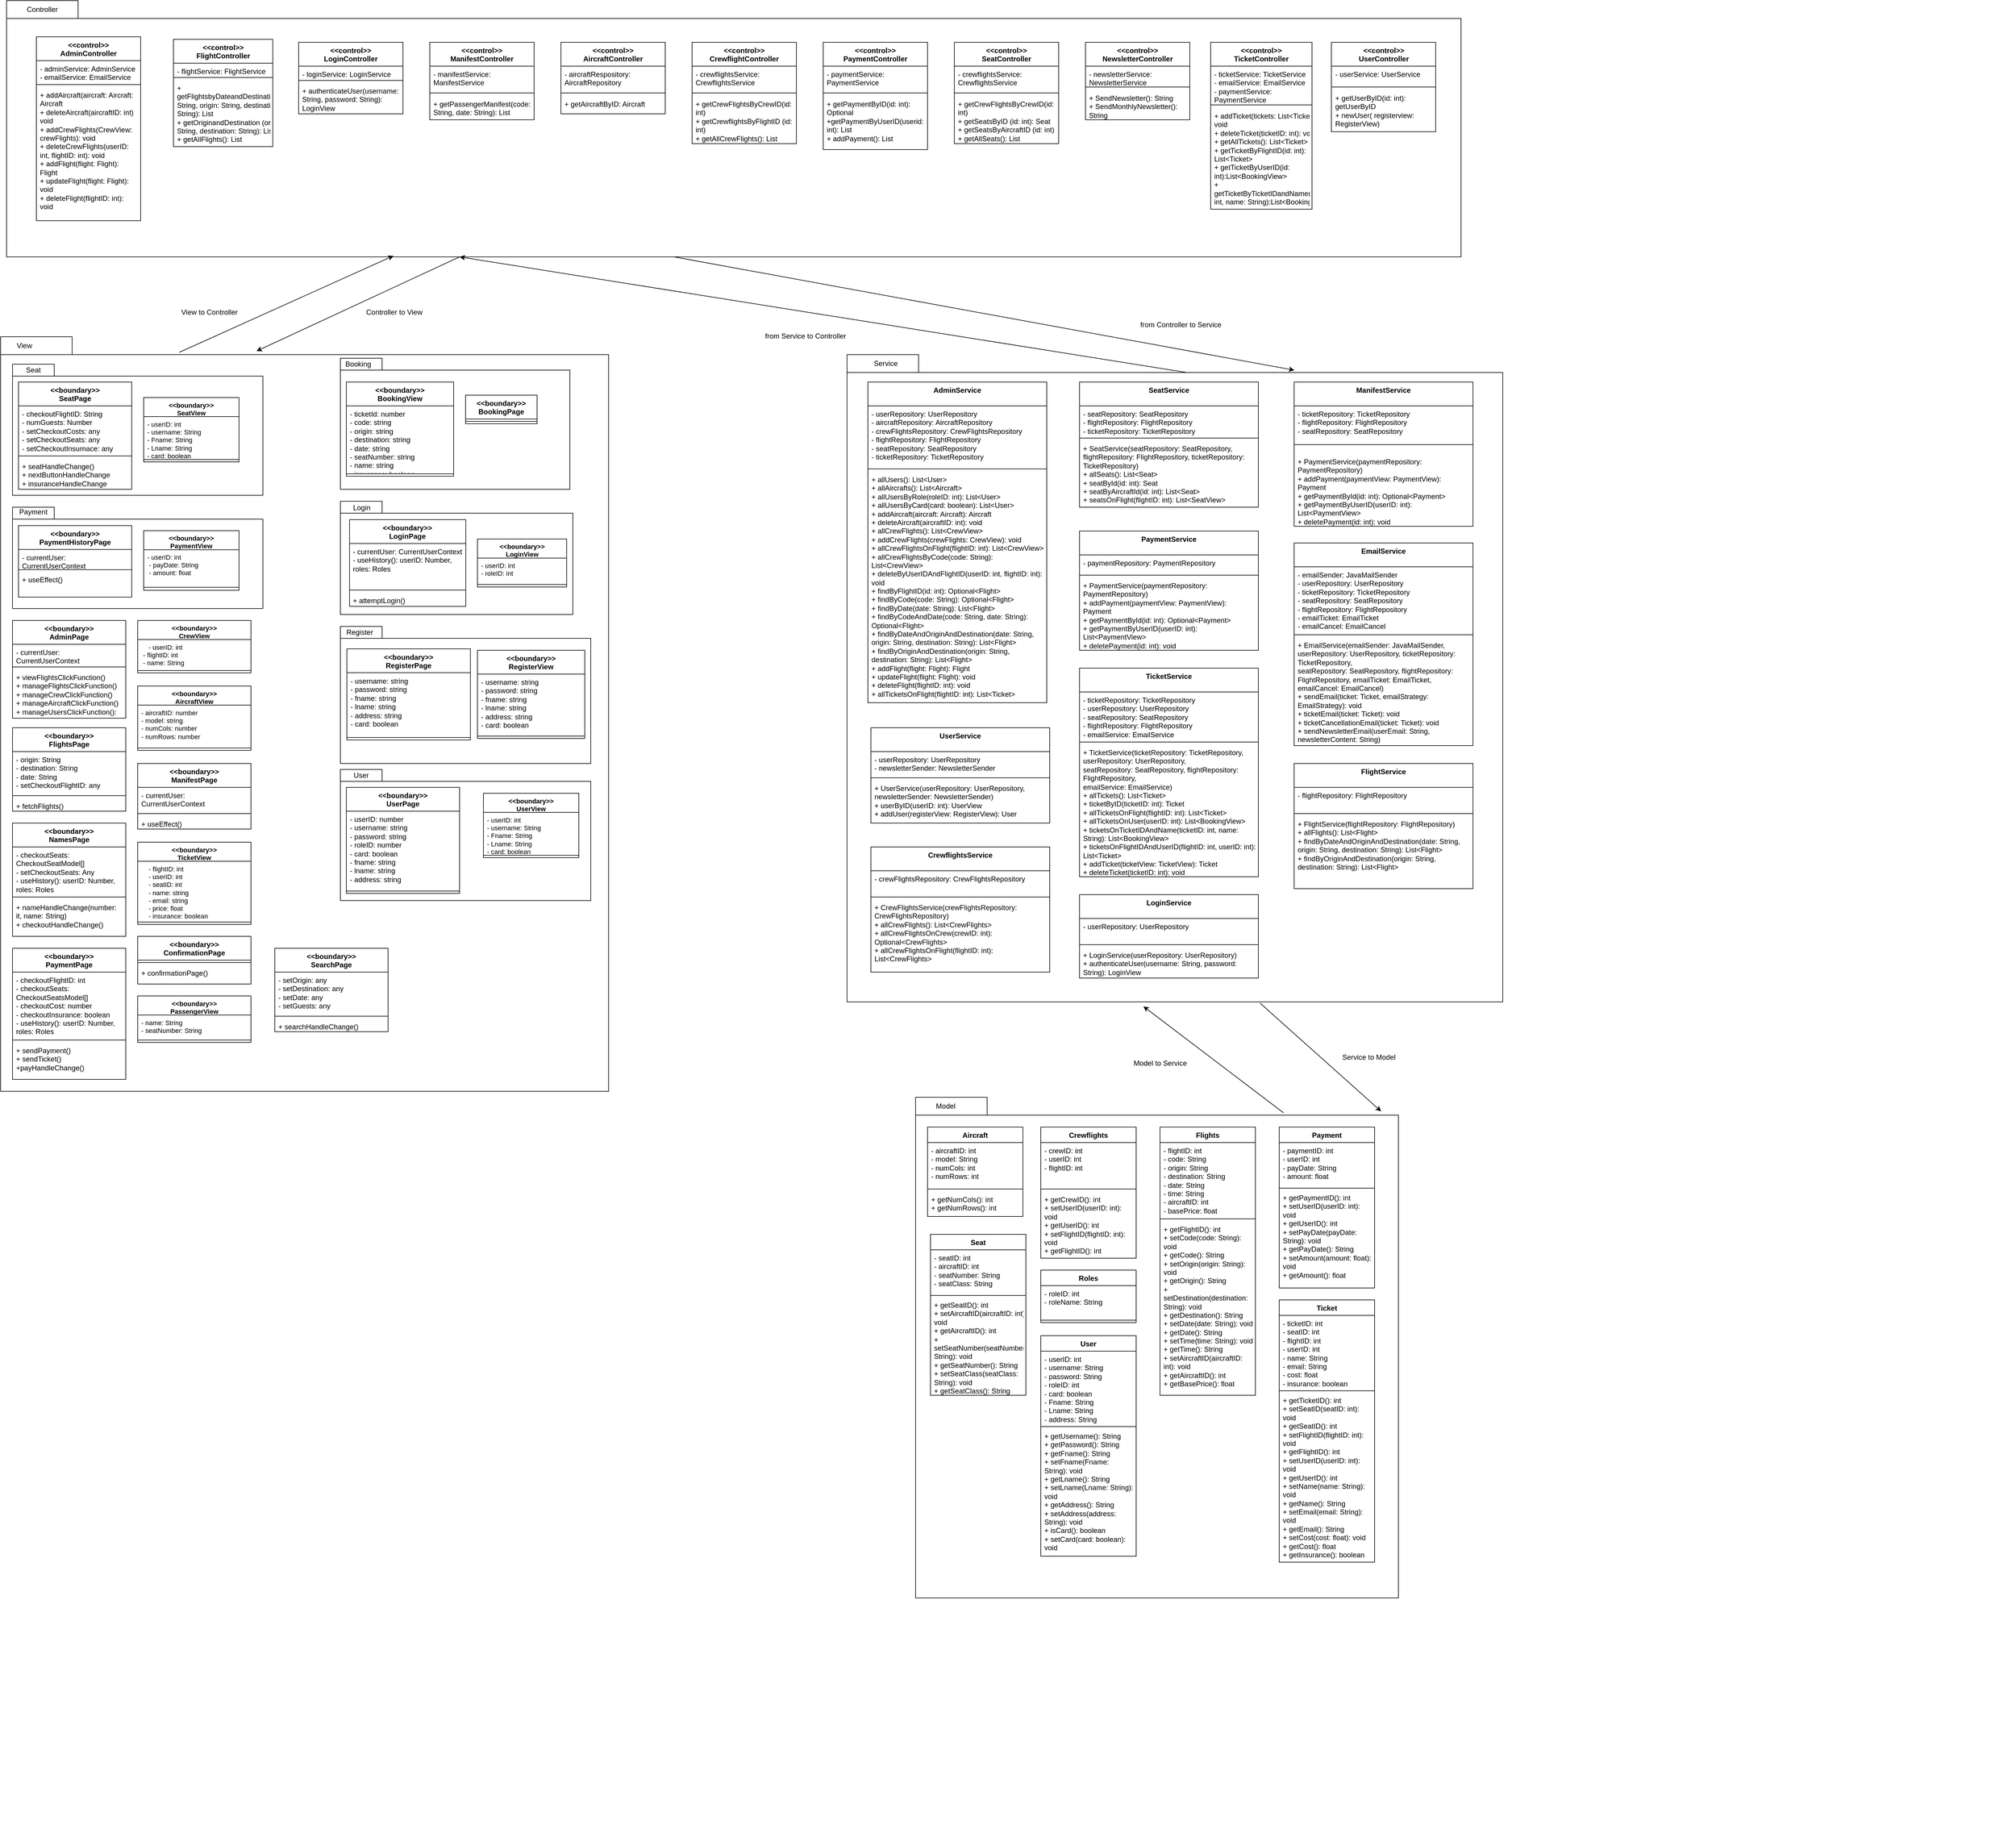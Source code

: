 <mxfile version="22.1.2" type="device">
  <diagram name="Page-1" id="NPYBtJvgCAbTKL_o6Twi">
    <mxGraphModel dx="2148" dy="2148" grid="1" gridSize="10" guides="1" tooltips="1" connect="1" arrows="1" fold="1" page="1" pageScale="1" pageWidth="850" pageHeight="1100" math="0" shadow="0">
      <root>
        <mxCell id="0" />
        <mxCell id="1" parent="0" />
        <mxCell id="37O0YqbWM4x2hJPNSqvL-1" value="" style="shape=folder;fontStyle=1;spacingTop=10;tabWidth=120;tabHeight=30;tabPosition=left;html=1;" parent="1" vertex="1">
          <mxGeometry x="270" y="-190" width="2440" height="430" as="geometry" />
        </mxCell>
        <mxCell id="37O0YqbWM4x2hJPNSqvL-2" value="Controller" style="text;html=1;strokeColor=none;fillColor=none;align=center;verticalAlign=middle;whiteSpace=wrap;rounded=0;" parent="1" vertex="1">
          <mxGeometry x="300" y="-190" width="60" height="30" as="geometry" />
        </mxCell>
        <mxCell id="37O0YqbWM4x2hJPNSqvL-3" value="" style="shape=folder;fontStyle=1;spacingTop=10;tabWidth=120;tabHeight=30;tabPosition=left;html=1;" parent="1" vertex="1">
          <mxGeometry x="260" y="374" width="1020" height="1266" as="geometry" />
        </mxCell>
        <mxCell id="37O0YqbWM4x2hJPNSqvL-4" value="View" style="text;html=1;strokeColor=none;fillColor=none;align=center;verticalAlign=middle;whiteSpace=wrap;rounded=0;" parent="1" vertex="1">
          <mxGeometry x="270" y="374" width="60" height="30" as="geometry" />
        </mxCell>
        <mxCell id="37O0YqbWM4x2hJPNSqvL-5" value="" style="endArrow=classic;html=1;rounded=0;entryX=0.421;entryY=0.019;entryDx=0;entryDy=0;entryPerimeter=0;" parent="1" target="37O0YqbWM4x2hJPNSqvL-3" edge="1">
          <mxGeometry width="50" height="50" relative="1" as="geometry">
            <mxPoint x="1030" y="240" as="sourcePoint" />
            <mxPoint x="600" y="420" as="targetPoint" />
          </mxGeometry>
        </mxCell>
        <mxCell id="37O0YqbWM4x2hJPNSqvL-6" value="" style="endArrow=classic;html=1;rounded=0;entryX=0;entryY=0;entryDx=570;entryDy=30;entryPerimeter=0;exitX=0;exitY=0;exitDx=570;exitDy=30;exitPerimeter=0;" parent="1" source="37O0YqbWM4x2hJPNSqvL-49" edge="1">
          <mxGeometry width="50" height="50" relative="1" as="geometry">
            <mxPoint x="1179.16" y="416.45" as="sourcePoint" />
            <mxPoint x="1030" y="240" as="targetPoint" />
          </mxGeometry>
        </mxCell>
        <mxCell id="37O0YqbWM4x2hJPNSqvL-49" value="" style="shape=folder;fontStyle=1;spacingTop=10;tabWidth=120;tabHeight=30;tabPosition=left;html=1;" parent="1" vertex="1">
          <mxGeometry x="1680" y="404" width="1100" height="1086" as="geometry" />
        </mxCell>
        <mxCell id="37O0YqbWM4x2hJPNSqvL-50" value="Service" style="text;html=1;strokeColor=none;fillColor=none;align=center;verticalAlign=middle;whiteSpace=wrap;rounded=0;" parent="1" vertex="1">
          <mxGeometry x="1715" y="404" width="60" height="30" as="geometry" />
        </mxCell>
        <mxCell id="b--ugxi5ql8PNCpPeYs1-1" value="&amp;lt;&amp;lt;boundary&amp;gt;&amp;gt;&lt;br style=&quot;border-color: var(--border-color); font-weight: 400;&quot;&gt;AdminPage" style="swimlane;fontStyle=1;align=center;verticalAlign=top;childLayout=stackLayout;horizontal=1;startSize=40;horizontalStack=0;resizeParent=1;resizeParentMax=0;resizeLast=0;collapsible=1;marginBottom=0;whiteSpace=wrap;html=1;" vertex="1" parent="1">
          <mxGeometry x="280" y="850" width="190" height="164" as="geometry" />
        </mxCell>
        <mxCell id="b--ugxi5ql8PNCpPeYs1-2" value="- currentUser: CurrentUserContext" style="text;strokeColor=none;fillColor=none;align=left;verticalAlign=top;spacingLeft=4;spacingRight=4;overflow=hidden;rotatable=0;points=[[0,0.5],[1,0.5]];portConstraint=eastwest;whiteSpace=wrap;html=1;" vertex="1" parent="b--ugxi5ql8PNCpPeYs1-1">
          <mxGeometry y="40" width="190" height="34" as="geometry" />
        </mxCell>
        <mxCell id="b--ugxi5ql8PNCpPeYs1-3" value="" style="line;strokeWidth=1;fillColor=none;align=left;verticalAlign=middle;spacingTop=-1;spacingLeft=3;spacingRight=3;rotatable=0;labelPosition=right;points=[];portConstraint=eastwest;strokeColor=inherit;" vertex="1" parent="b--ugxi5ql8PNCpPeYs1-1">
          <mxGeometry y="74" width="190" height="8" as="geometry" />
        </mxCell>
        <mxCell id="b--ugxi5ql8PNCpPeYs1-4" value="+ viewFlightsClickFunction()&lt;br&gt;+ manageFlightsClickFunction()&lt;br&gt;+ manageCrewClickFunction()&lt;br&gt;+ manageAircraftClickFunction()&lt;br&gt;+ manageUsersClickFunction():&amp;nbsp;" style="text;strokeColor=none;fillColor=none;align=left;verticalAlign=top;spacingLeft=4;spacingRight=4;overflow=hidden;rotatable=0;points=[[0,0.5],[1,0.5]];portConstraint=eastwest;whiteSpace=wrap;html=1;" vertex="1" parent="b--ugxi5ql8PNCpPeYs1-1">
          <mxGeometry y="82" width="190" height="82" as="geometry" />
        </mxCell>
        <mxCell id="b--ugxi5ql8PNCpPeYs1-5" value="&amp;lt;&amp;lt;boundary&amp;gt;&amp;gt;&lt;br&gt;CrewView" style="swimlane;fontStyle=1;align=center;verticalAlign=top;childLayout=stackLayout;horizontal=1;startSize=32;horizontalStack=0;resizeParent=1;resizeParentMax=0;resizeLast=0;collapsible=1;marginBottom=0;whiteSpace=wrap;html=1;fontFamily=Helvetica;fontSize=11;fontColor=default;" vertex="1" parent="1">
          <mxGeometry x="490" y="850" width="190" height="88" as="geometry" />
        </mxCell>
        <mxCell id="b--ugxi5ql8PNCpPeYs1-6" value="    - userID: int&lt;br&gt;&amp;nbsp;- flightID: int&lt;br&gt;&amp;nbsp;- name: String" style="text;strokeColor=none;fillColor=none;align=left;verticalAlign=top;spacingLeft=4;spacingRight=4;overflow=hidden;rotatable=0;points=[[0,0.5],[1,0.5]];portConstraint=eastwest;whiteSpace=wrap;html=1;fontSize=11;fontFamily=Helvetica;fontColor=default;" vertex="1" parent="b--ugxi5ql8PNCpPeYs1-5">
          <mxGeometry y="32" width="190" height="48" as="geometry" />
        </mxCell>
        <mxCell id="b--ugxi5ql8PNCpPeYs1-7" value="" style="line;strokeWidth=1;fillColor=none;align=left;verticalAlign=middle;spacingTop=-1;spacingLeft=3;spacingRight=3;rotatable=0;labelPosition=right;points=[];portConstraint=eastwest;strokeColor=inherit;fontFamily=Helvetica;fontSize=11;fontColor=default;" vertex="1" parent="b--ugxi5ql8PNCpPeYs1-5">
          <mxGeometry y="80" width="190" height="8" as="geometry" />
        </mxCell>
        <mxCell id="b--ugxi5ql8PNCpPeYs1-8" value="&amp;lt;&amp;lt;boundary&amp;gt;&amp;gt;&lt;br&gt;AircraftView" style="swimlane;fontStyle=1;align=center;verticalAlign=top;childLayout=stackLayout;horizontal=1;startSize=32;horizontalStack=0;resizeParent=1;resizeParentMax=0;resizeLast=0;collapsible=1;marginBottom=0;whiteSpace=wrap;html=1;fontFamily=Helvetica;fontSize=11;fontColor=default;" vertex="1" parent="1">
          <mxGeometry x="490" y="960" width="190" height="108" as="geometry" />
        </mxCell>
        <mxCell id="b--ugxi5ql8PNCpPeYs1-9" value="   - aircraftID: number&lt;br/&gt;    - model: string&lt;br/&gt;    - numCols: number&lt;br/&gt;    - numRows: number" style="text;strokeColor=none;fillColor=none;align=left;verticalAlign=top;spacingLeft=4;spacingRight=4;overflow=hidden;rotatable=0;points=[[0,0.5],[1,0.5]];portConstraint=eastwest;whiteSpace=wrap;html=1;fontSize=11;fontFamily=Helvetica;fontColor=default;" vertex="1" parent="b--ugxi5ql8PNCpPeYs1-8">
          <mxGeometry y="32" width="190" height="68" as="geometry" />
        </mxCell>
        <mxCell id="b--ugxi5ql8PNCpPeYs1-10" value="" style="line;strokeWidth=1;fillColor=none;align=left;verticalAlign=middle;spacingTop=-1;spacingLeft=3;spacingRight=3;rotatable=0;labelPosition=right;points=[];portConstraint=eastwest;strokeColor=inherit;fontFamily=Helvetica;fontSize=11;fontColor=default;" vertex="1" parent="b--ugxi5ql8PNCpPeYs1-8">
          <mxGeometry y="100" width="190" height="8" as="geometry" />
        </mxCell>
        <mxCell id="b--ugxi5ql8PNCpPeYs1-11" value="&amp;lt;&amp;lt;boundary&amp;gt;&amp;gt;&lt;br style=&quot;border-color: var(--border-color); font-weight: 400;&quot;&gt;FlightsPage" style="swimlane;fontStyle=1;align=center;verticalAlign=top;childLayout=stackLayout;horizontal=1;startSize=40;horizontalStack=0;resizeParent=1;resizeParentMax=0;resizeLast=0;collapsible=1;marginBottom=0;whiteSpace=wrap;html=1;" vertex="1" parent="1">
          <mxGeometry x="280" y="1030" width="190" height="140" as="geometry" />
        </mxCell>
        <mxCell id="b--ugxi5ql8PNCpPeYs1-12" value="- origin: String&lt;br&gt;- destination: String&lt;br&gt;- date: String&lt;br&gt;- setCheckoutFlightID: any" style="text;strokeColor=none;fillColor=none;align=left;verticalAlign=top;spacingLeft=4;spacingRight=4;overflow=hidden;rotatable=0;points=[[0,0.5],[1,0.5]];portConstraint=eastwest;whiteSpace=wrap;html=1;" vertex="1" parent="b--ugxi5ql8PNCpPeYs1-11">
          <mxGeometry y="40" width="190" height="70" as="geometry" />
        </mxCell>
        <mxCell id="b--ugxi5ql8PNCpPeYs1-13" value="" style="line;strokeWidth=1;fillColor=none;align=left;verticalAlign=middle;spacingTop=-1;spacingLeft=3;spacingRight=3;rotatable=0;labelPosition=right;points=[];portConstraint=eastwest;strokeColor=inherit;" vertex="1" parent="b--ugxi5ql8PNCpPeYs1-11">
          <mxGeometry y="110" width="190" height="8" as="geometry" />
        </mxCell>
        <mxCell id="b--ugxi5ql8PNCpPeYs1-14" value="+ fetchFlights()&lt;br&gt;" style="text;strokeColor=none;fillColor=none;align=left;verticalAlign=top;spacingLeft=4;spacingRight=4;overflow=hidden;rotatable=0;points=[[0,0.5],[1,0.5]];portConstraint=eastwest;whiteSpace=wrap;html=1;" vertex="1" parent="b--ugxi5ql8PNCpPeYs1-11">
          <mxGeometry y="118" width="190" height="22" as="geometry" />
        </mxCell>
        <mxCell id="b--ugxi5ql8PNCpPeYs1-24" value="&amp;lt;&amp;lt;boundary&amp;gt;&amp;gt;&lt;br style=&quot;border-color: var(--border-color); font-weight: 400;&quot;&gt;ManifestPage" style="swimlane;fontStyle=1;align=center;verticalAlign=top;childLayout=stackLayout;horizontal=1;startSize=40;horizontalStack=0;resizeParent=1;resizeParentMax=0;resizeLast=0;collapsible=1;marginBottom=0;whiteSpace=wrap;html=1;" vertex="1" parent="1">
          <mxGeometry x="490" y="1090" width="190" height="110" as="geometry" />
        </mxCell>
        <mxCell id="b--ugxi5ql8PNCpPeYs1-25" value="- currentUser: CurrentUserContext&lt;br&gt;" style="text;strokeColor=none;fillColor=none;align=left;verticalAlign=top;spacingLeft=4;spacingRight=4;overflow=hidden;rotatable=0;points=[[0,0.5],[1,0.5]];portConstraint=eastwest;whiteSpace=wrap;html=1;" vertex="1" parent="b--ugxi5ql8PNCpPeYs1-24">
          <mxGeometry y="40" width="190" height="40" as="geometry" />
        </mxCell>
        <mxCell id="b--ugxi5ql8PNCpPeYs1-26" value="" style="line;strokeWidth=1;fillColor=none;align=left;verticalAlign=middle;spacingTop=-1;spacingLeft=3;spacingRight=3;rotatable=0;labelPosition=right;points=[];portConstraint=eastwest;strokeColor=inherit;" vertex="1" parent="b--ugxi5ql8PNCpPeYs1-24">
          <mxGeometry y="80" width="190" height="8" as="geometry" />
        </mxCell>
        <mxCell id="b--ugxi5ql8PNCpPeYs1-27" value="+ useEffect()" style="text;strokeColor=none;fillColor=none;align=left;verticalAlign=top;spacingLeft=4;spacingRight=4;overflow=hidden;rotatable=0;points=[[0,0.5],[1,0.5]];portConstraint=eastwest;whiteSpace=wrap;html=1;" vertex="1" parent="b--ugxi5ql8PNCpPeYs1-24">
          <mxGeometry y="88" width="190" height="22" as="geometry" />
        </mxCell>
        <mxCell id="b--ugxi5ql8PNCpPeYs1-28" value="&amp;lt;&amp;lt;boundary&amp;gt;&amp;gt;&lt;br style=&quot;border-color: var(--border-color); font-weight: 400;&quot;&gt;NamesPage" style="swimlane;fontStyle=1;align=center;verticalAlign=top;childLayout=stackLayout;horizontal=1;startSize=40;horizontalStack=0;resizeParent=1;resizeParentMax=0;resizeLast=0;collapsible=1;marginBottom=0;whiteSpace=wrap;html=1;" vertex="1" parent="1">
          <mxGeometry x="280" y="1190" width="190" height="190" as="geometry" />
        </mxCell>
        <mxCell id="b--ugxi5ql8PNCpPeYs1-29" value="- checkoutSeats: CheckoutSeatModel[]&lt;br&gt;- setCheckoutSeats: Any&lt;br&gt;- useHistory(): userID: Number, roles: Roles" style="text;strokeColor=none;fillColor=none;align=left;verticalAlign=top;spacingLeft=4;spacingRight=4;overflow=hidden;rotatable=0;points=[[0,0.5],[1,0.5]];portConstraint=eastwest;whiteSpace=wrap;html=1;" vertex="1" parent="b--ugxi5ql8PNCpPeYs1-28">
          <mxGeometry y="40" width="190" height="80" as="geometry" />
        </mxCell>
        <mxCell id="b--ugxi5ql8PNCpPeYs1-30" value="" style="line;strokeWidth=1;fillColor=none;align=left;verticalAlign=middle;spacingTop=-1;spacingLeft=3;spacingRight=3;rotatable=0;labelPosition=right;points=[];portConstraint=eastwest;strokeColor=inherit;" vertex="1" parent="b--ugxi5ql8PNCpPeYs1-28">
          <mxGeometry y="120" width="190" height="8" as="geometry" />
        </mxCell>
        <mxCell id="b--ugxi5ql8PNCpPeYs1-31" value="+ nameHandleChange(number: it, name: String)&lt;br&gt;+ checkoutHandleChange()" style="text;strokeColor=none;fillColor=none;align=left;verticalAlign=top;spacingLeft=4;spacingRight=4;overflow=hidden;rotatable=0;points=[[0,0.5],[1,0.5]];portConstraint=eastwest;whiteSpace=wrap;html=1;" vertex="1" parent="b--ugxi5ql8PNCpPeYs1-28">
          <mxGeometry y="128" width="190" height="62" as="geometry" />
        </mxCell>
        <mxCell id="b--ugxi5ql8PNCpPeYs1-32" value="&amp;lt;&amp;lt;boundary&amp;gt;&amp;gt;&lt;br&gt;TicketView" style="swimlane;fontStyle=1;align=center;verticalAlign=top;childLayout=stackLayout;horizontal=1;startSize=32;horizontalStack=0;resizeParent=1;resizeParentMax=0;resizeLast=0;collapsible=1;marginBottom=0;whiteSpace=wrap;html=1;fontFamily=Helvetica;fontSize=11;fontColor=default;" vertex="1" parent="1">
          <mxGeometry x="490" y="1222" width="190" height="138" as="geometry" />
        </mxCell>
        <mxCell id="b--ugxi5ql8PNCpPeYs1-33" value="    - flightID: int&lt;br/&gt;    - userID: int&lt;br/&gt;    - seatID: int&lt;br/&gt;    - name: string&lt;br/&gt;    - email: string&lt;br/&gt;    - price: float&lt;br/&gt;    - insurance: boolean" style="text;strokeColor=none;fillColor=none;align=left;verticalAlign=top;spacingLeft=4;spacingRight=4;overflow=hidden;rotatable=0;points=[[0,0.5],[1,0.5]];portConstraint=eastwest;whiteSpace=wrap;html=1;fontSize=11;fontFamily=Helvetica;fontColor=default;" vertex="1" parent="b--ugxi5ql8PNCpPeYs1-32">
          <mxGeometry y="32" width="190" height="98" as="geometry" />
        </mxCell>
        <mxCell id="b--ugxi5ql8PNCpPeYs1-34" value="" style="line;strokeWidth=1;fillColor=none;align=left;verticalAlign=middle;spacingTop=-1;spacingLeft=3;spacingRight=3;rotatable=0;labelPosition=right;points=[];portConstraint=eastwest;strokeColor=inherit;fontFamily=Helvetica;fontSize=11;fontColor=default;" vertex="1" parent="b--ugxi5ql8PNCpPeYs1-32">
          <mxGeometry y="130" width="190" height="8" as="geometry" />
        </mxCell>
        <mxCell id="b--ugxi5ql8PNCpPeYs1-46" value="" style="group" vertex="1" connectable="0" parent="1">
          <mxGeometry x="830" y="410" width="385" height="220" as="geometry" />
        </mxCell>
        <mxCell id="b--ugxi5ql8PNCpPeYs1-35" value="" style="shape=folder;fontStyle=1;spacingTop=10;tabWidth=70;tabHeight=20;tabPosition=left;html=1;" vertex="1" parent="b--ugxi5ql8PNCpPeYs1-46">
          <mxGeometry width="385" height="220" as="geometry" />
        </mxCell>
        <mxCell id="b--ugxi5ql8PNCpPeYs1-37" value="Booking" style="text;html=1;strokeColor=none;fillColor=none;align=center;verticalAlign=middle;whiteSpace=wrap;rounded=0;" vertex="1" parent="b--ugxi5ql8PNCpPeYs1-46">
          <mxGeometry width="60" height="20" as="geometry" />
        </mxCell>
        <mxCell id="b--ugxi5ql8PNCpPeYs1-40" value="&amp;lt;&amp;lt;boundary&amp;gt;&amp;gt;&lt;br style=&quot;border-color: var(--border-color); font-weight: 400;&quot;&gt;BookingPage" style="swimlane;fontStyle=1;align=center;verticalAlign=top;childLayout=stackLayout;horizontal=1;startSize=40;horizontalStack=0;resizeParent=1;resizeParentMax=0;resizeLast=0;collapsible=1;marginBottom=0;whiteSpace=wrap;html=1;" vertex="1" parent="b--ugxi5ql8PNCpPeYs1-46">
          <mxGeometry x="210" y="62" width="120" height="48" as="geometry" />
        </mxCell>
        <mxCell id="b--ugxi5ql8PNCpPeYs1-41" value="" style="line;strokeWidth=1;fillColor=none;align=left;verticalAlign=middle;spacingTop=-1;spacingLeft=3;spacingRight=3;rotatable=0;labelPosition=right;points=[];portConstraint=eastwest;strokeColor=inherit;" vertex="1" parent="b--ugxi5ql8PNCpPeYs1-40">
          <mxGeometry y="40" width="120" height="8" as="geometry" />
        </mxCell>
        <mxCell id="b--ugxi5ql8PNCpPeYs1-43" value="&amp;lt;&amp;lt;boundary&amp;gt;&amp;gt;&lt;br style=&quot;border-color: var(--border-color); font-weight: 400;&quot;&gt;BookingView" style="swimlane;fontStyle=1;align=center;verticalAlign=top;childLayout=stackLayout;horizontal=1;startSize=40;horizontalStack=0;resizeParent=1;resizeParentMax=0;resizeLast=0;collapsible=1;marginBottom=0;whiteSpace=wrap;html=1;" vertex="1" parent="b--ugxi5ql8PNCpPeYs1-46">
          <mxGeometry x="10" y="40" width="180" height="158" as="geometry" />
        </mxCell>
        <mxCell id="b--ugxi5ql8PNCpPeYs1-44" value="    - ticketId: number&lt;br/&gt;    - code: string&lt;br/&gt;    - origin: string&lt;br/&gt;    - destination: string&lt;br/&gt;    - date: string&lt;br/&gt;    - seatNumber: string&lt;br/&gt;    - name: string&lt;br/&gt;    - insurance: boolean" style="text;strokeColor=none;fillColor=none;align=left;verticalAlign=top;spacingLeft=4;spacingRight=4;overflow=hidden;rotatable=0;points=[[0,0.5],[1,0.5]];portConstraint=eastwest;whiteSpace=wrap;html=1;" vertex="1" parent="b--ugxi5ql8PNCpPeYs1-43">
          <mxGeometry y="40" width="180" height="110" as="geometry" />
        </mxCell>
        <mxCell id="b--ugxi5ql8PNCpPeYs1-45" value="" style="line;strokeWidth=1;fillColor=none;align=left;verticalAlign=middle;spacingTop=-1;spacingLeft=3;spacingRight=3;rotatable=0;labelPosition=right;points=[];portConstraint=eastwest;strokeColor=inherit;" vertex="1" parent="b--ugxi5ql8PNCpPeYs1-43">
          <mxGeometry y="150" width="180" height="8" as="geometry" />
        </mxCell>
        <mxCell id="b--ugxi5ql8PNCpPeYs1-47" value="" style="group" vertex="1" connectable="0" parent="1">
          <mxGeometry x="830" y="650" width="390" height="190" as="geometry" />
        </mxCell>
        <mxCell id="b--ugxi5ql8PNCpPeYs1-15" value="" style="shape=folder;fontStyle=1;spacingTop=10;tabWidth=70;tabHeight=20;tabPosition=left;html=1;" vertex="1" parent="b--ugxi5ql8PNCpPeYs1-47">
          <mxGeometry width="390.0" height="190" as="geometry" />
        </mxCell>
        <mxCell id="b--ugxi5ql8PNCpPeYs1-16" value="&amp;lt;&amp;lt;boundary&amp;gt;&amp;gt;&lt;br style=&quot;border-color: var(--border-color); font-weight: 400;&quot;&gt;LoginPage" style="swimlane;fontStyle=1;align=center;verticalAlign=top;childLayout=stackLayout;horizontal=1;startSize=40;horizontalStack=0;resizeParent=1;resizeParentMax=0;resizeLast=0;collapsible=1;marginBottom=0;whiteSpace=wrap;html=1;" vertex="1" parent="b--ugxi5ql8PNCpPeYs1-47">
          <mxGeometry x="15.392" y="30.832" width="195.0" height="145.556" as="geometry" />
        </mxCell>
        <mxCell id="b--ugxi5ql8PNCpPeYs1-17" value="- currentUser: CurrentUserContext&lt;br&gt;- useHistory(): userID: Number, roles: Roles" style="text;strokeColor=none;fillColor=none;align=left;verticalAlign=top;spacingLeft=4;spacingRight=4;overflow=hidden;rotatable=0;points=[[0,0.5],[1,0.5]];portConstraint=eastwest;whiteSpace=wrap;html=1;" vertex="1" parent="b--ugxi5ql8PNCpPeYs1-16">
          <mxGeometry y="40" width="195.0" height="73.889" as="geometry" />
        </mxCell>
        <mxCell id="b--ugxi5ql8PNCpPeYs1-18" value="" style="line;strokeWidth=1;fillColor=none;align=left;verticalAlign=middle;spacingTop=-1;spacingLeft=3;spacingRight=3;rotatable=0;labelPosition=right;points=[];portConstraint=eastwest;strokeColor=inherit;" vertex="1" parent="b--ugxi5ql8PNCpPeYs1-16">
          <mxGeometry y="113.889" width="195.0" height="8.444" as="geometry" />
        </mxCell>
        <mxCell id="b--ugxi5ql8PNCpPeYs1-19" value="+ attemptLogin()" style="text;strokeColor=none;fillColor=none;align=left;verticalAlign=top;spacingLeft=4;spacingRight=4;overflow=hidden;rotatable=0;points=[[0,0.5],[1,0.5]];portConstraint=eastwest;whiteSpace=wrap;html=1;" vertex="1" parent="b--ugxi5ql8PNCpPeYs1-16">
          <mxGeometry y="122.333" width="195.0" height="23.222" as="geometry" />
        </mxCell>
        <mxCell id="b--ugxi5ql8PNCpPeYs1-20" value="&amp;lt;&amp;lt;boundary&amp;gt;&amp;gt;&lt;br&gt;LoginView" style="swimlane;fontStyle=1;align=center;verticalAlign=top;childLayout=stackLayout;horizontal=1;startSize=32;horizontalStack=0;resizeParent=1;resizeParentMax=0;resizeLast=0;collapsible=1;marginBottom=0;whiteSpace=wrap;html=1;fontFamily=Helvetica;fontSize=11;fontColor=default;" vertex="1" parent="b--ugxi5ql8PNCpPeYs1-47">
          <mxGeometry x="230" y="63.33" width="149.61" height="80.556" as="geometry" />
        </mxCell>
        <mxCell id="b--ugxi5ql8PNCpPeYs1-21" value="   - userID: int&lt;br&gt;- roleID: int" style="text;strokeColor=none;fillColor=none;align=left;verticalAlign=top;spacingLeft=4;spacingRight=4;overflow=hidden;rotatable=0;points=[[0,0.5],[1,0.5]];portConstraint=eastwest;whiteSpace=wrap;html=1;fontSize=11;fontFamily=Helvetica;fontColor=default;" vertex="1" parent="b--ugxi5ql8PNCpPeYs1-20">
          <mxGeometry y="32" width="149.61" height="40.111" as="geometry" />
        </mxCell>
        <mxCell id="b--ugxi5ql8PNCpPeYs1-22" value="" style="line;strokeWidth=1;fillColor=none;align=left;verticalAlign=middle;spacingTop=-1;spacingLeft=3;spacingRight=3;rotatable=0;labelPosition=right;points=[];portConstraint=eastwest;strokeColor=inherit;fontFamily=Helvetica;fontSize=11;fontColor=default;" vertex="1" parent="b--ugxi5ql8PNCpPeYs1-20">
          <mxGeometry y="72.111" width="149.61" height="8.444" as="geometry" />
        </mxCell>
        <mxCell id="b--ugxi5ql8PNCpPeYs1-23" value="Login" style="text;html=1;strokeColor=none;fillColor=none;align=center;verticalAlign=middle;whiteSpace=wrap;rounded=0;" vertex="1" parent="b--ugxi5ql8PNCpPeYs1-47">
          <mxGeometry x="5.132" width="61.579" height="21.111" as="geometry" />
        </mxCell>
        <mxCell id="b--ugxi5ql8PNCpPeYs1-48" value="" style="group" vertex="1" connectable="0" parent="1">
          <mxGeometry x="830" y="860" width="420" height="230" as="geometry" />
        </mxCell>
        <mxCell id="b--ugxi5ql8PNCpPeYs1-49" value="" style="shape=folder;fontStyle=1;spacingTop=10;tabWidth=70;tabHeight=20;tabPosition=left;html=1;" vertex="1" parent="b--ugxi5ql8PNCpPeYs1-48">
          <mxGeometry width="420.0" height="230" as="geometry" />
        </mxCell>
        <mxCell id="b--ugxi5ql8PNCpPeYs1-50" value="Register" style="text;html=1;strokeColor=none;fillColor=none;align=center;verticalAlign=middle;whiteSpace=wrap;rounded=0;" vertex="1" parent="b--ugxi5ql8PNCpPeYs1-48">
          <mxGeometry width="65.455" height="20.909" as="geometry" />
        </mxCell>
        <mxCell id="b--ugxi5ql8PNCpPeYs1-56" value="&amp;lt;&amp;lt;boundary&amp;gt;&amp;gt;&lt;br style=&quot;border-color: var(--border-color); font-weight: 400;&quot;&gt;RegisterPage" style="swimlane;fontStyle=1;align=center;verticalAlign=top;childLayout=stackLayout;horizontal=1;startSize=40;horizontalStack=0;resizeParent=1;resizeParentMax=0;resizeLast=0;collapsible=1;marginBottom=0;whiteSpace=wrap;html=1;" vertex="1" parent="b--ugxi5ql8PNCpPeYs1-48">
          <mxGeometry x="10.909" y="37.636" width="207.273" height="152.909" as="geometry" />
        </mxCell>
        <mxCell id="b--ugxi5ql8PNCpPeYs1-57" value="    - username: string&lt;br/&gt;    - password: string&lt;br/&gt;    - fname: string&lt;br/&gt;    - lname: string&lt;br/&gt;    - address: string&lt;br/&gt;    - card: boolean" style="text;strokeColor=none;fillColor=none;align=left;verticalAlign=top;spacingLeft=4;spacingRight=4;overflow=hidden;rotatable=0;points=[[0,0.5],[1,0.5]];portConstraint=eastwest;whiteSpace=wrap;html=1;" vertex="1" parent="b--ugxi5ql8PNCpPeYs1-56">
          <mxGeometry y="40" width="207.273" height="104.545" as="geometry" />
        </mxCell>
        <mxCell id="b--ugxi5ql8PNCpPeYs1-58" value="" style="line;strokeWidth=1;fillColor=none;align=left;verticalAlign=middle;spacingTop=-1;spacingLeft=3;spacingRight=3;rotatable=0;labelPosition=right;points=[];portConstraint=eastwest;strokeColor=inherit;" vertex="1" parent="b--ugxi5ql8PNCpPeYs1-56">
          <mxGeometry y="144.545" width="207.273" height="8.364" as="geometry" />
        </mxCell>
        <mxCell id="b--ugxi5ql8PNCpPeYs1-59" value="&amp;lt;&amp;lt;boundary&amp;gt;&amp;gt;&lt;br style=&quot;border-color: var(--border-color); font-weight: 400;&quot;&gt;RegisterView" style="swimlane;fontStyle=1;align=center;verticalAlign=top;childLayout=stackLayout;horizontal=1;startSize=40;horizontalStack=0;resizeParent=1;resizeParentMax=0;resizeLast=0;collapsible=1;marginBottom=0;whiteSpace=wrap;html=1;" vertex="1" parent="b--ugxi5ql8PNCpPeYs1-48">
          <mxGeometry x="230" y="40" width="180" height="148" as="geometry" />
        </mxCell>
        <mxCell id="b--ugxi5ql8PNCpPeYs1-60" value="    - username: string&amp;nbsp;&lt;br&gt;- password: string&lt;br&gt;- fname: string&lt;br&gt;- lname: string&lt;br&gt;- address: string&lt;br&gt;- card: boolean" style="text;strokeColor=none;fillColor=none;align=left;verticalAlign=top;spacingLeft=4;spacingRight=4;overflow=hidden;rotatable=0;points=[[0,0.5],[1,0.5]];portConstraint=eastwest;whiteSpace=wrap;html=1;" vertex="1" parent="b--ugxi5ql8PNCpPeYs1-59">
          <mxGeometry y="40" width="180" height="100" as="geometry" />
        </mxCell>
        <mxCell id="b--ugxi5ql8PNCpPeYs1-61" value="" style="line;strokeWidth=1;fillColor=none;align=left;verticalAlign=middle;spacingTop=-1;spacingLeft=3;spacingRight=3;rotatable=0;labelPosition=right;points=[];portConstraint=eastwest;strokeColor=inherit;" vertex="1" parent="b--ugxi5ql8PNCpPeYs1-59">
          <mxGeometry y="140" width="180" height="8" as="geometry" />
        </mxCell>
        <mxCell id="b--ugxi5ql8PNCpPeYs1-62" value="" style="group" vertex="1" connectable="0" parent="1">
          <mxGeometry x="830" y="1100" width="420" height="220" as="geometry" />
        </mxCell>
        <mxCell id="b--ugxi5ql8PNCpPeYs1-63" value="" style="shape=folder;fontStyle=1;spacingTop=10;tabWidth=70;tabHeight=20;tabPosition=left;html=1;" vertex="1" parent="b--ugxi5ql8PNCpPeYs1-62">
          <mxGeometry width="420" height="220" as="geometry" />
        </mxCell>
        <mxCell id="b--ugxi5ql8PNCpPeYs1-71" value="User" style="text;html=1;strokeColor=none;fillColor=none;align=center;verticalAlign=middle;whiteSpace=wrap;rounded=0;" vertex="1" parent="b--ugxi5ql8PNCpPeYs1-62">
          <mxGeometry x="5" width="60" height="20" as="geometry" />
        </mxCell>
        <mxCell id="b--ugxi5ql8PNCpPeYs1-72" value="&amp;lt;&amp;lt;boundary&amp;gt;&amp;gt;&lt;br style=&quot;border-color: var(--border-color); font-weight: 400;&quot;&gt;UserPage" style="swimlane;fontStyle=1;align=center;verticalAlign=top;childLayout=stackLayout;horizontal=1;startSize=40;horizontalStack=0;resizeParent=1;resizeParentMax=0;resizeLast=0;collapsible=1;marginBottom=0;whiteSpace=wrap;html=1;" vertex="1" parent="b--ugxi5ql8PNCpPeYs1-62">
          <mxGeometry x="10" y="30" width="190" height="178" as="geometry" />
        </mxCell>
        <mxCell id="b--ugxi5ql8PNCpPeYs1-73" value="    - userID: number&lt;br/&gt;    - username: string&lt;br/&gt;    - password: string&lt;br/&gt;    - roleID: number&lt;br/&gt;    - card: boolean&lt;br/&gt;    - fname: string&lt;br/&gt;    - lname: string&lt;br/&gt;    - address: string" style="text;strokeColor=none;fillColor=none;align=left;verticalAlign=top;spacingLeft=4;spacingRight=4;overflow=hidden;rotatable=0;points=[[0,0.5],[1,0.5]];portConstraint=eastwest;whiteSpace=wrap;html=1;" vertex="1" parent="b--ugxi5ql8PNCpPeYs1-72">
          <mxGeometry y="40" width="190" height="130" as="geometry" />
        </mxCell>
        <mxCell id="b--ugxi5ql8PNCpPeYs1-74" value="" style="line;strokeWidth=1;fillColor=none;align=left;verticalAlign=middle;spacingTop=-1;spacingLeft=3;spacingRight=3;rotatable=0;labelPosition=right;points=[];portConstraint=eastwest;strokeColor=inherit;" vertex="1" parent="b--ugxi5ql8PNCpPeYs1-72">
          <mxGeometry y="170" width="190" height="8" as="geometry" />
        </mxCell>
        <mxCell id="b--ugxi5ql8PNCpPeYs1-75" value="&amp;lt;&amp;lt;boundary&amp;gt;&amp;gt;&lt;br&gt;UserView" style="swimlane;fontStyle=1;align=center;verticalAlign=top;childLayout=stackLayout;horizontal=1;startSize=32;horizontalStack=0;resizeParent=1;resizeParentMax=0;resizeLast=0;collapsible=1;marginBottom=0;whiteSpace=wrap;html=1;fontFamily=Helvetica;fontSize=11;fontColor=default;" vertex="1" parent="b--ugxi5ql8PNCpPeYs1-62">
          <mxGeometry x="240" y="40" width="160" height="108" as="geometry" />
        </mxCell>
        <mxCell id="b--ugxi5ql8PNCpPeYs1-76" value="    - userID: int&lt;br/&gt;    - username: String&lt;br/&gt;    - Fname: String&lt;br/&gt;    - Lname: String&lt;br/&gt;    - card: boolean" style="text;strokeColor=none;fillColor=none;align=left;verticalAlign=top;spacingLeft=4;spacingRight=4;overflow=hidden;rotatable=0;points=[[0,0.5],[1,0.5]];portConstraint=eastwest;whiteSpace=wrap;html=1;fontSize=11;fontFamily=Helvetica;fontColor=default;" vertex="1" parent="b--ugxi5ql8PNCpPeYs1-75">
          <mxGeometry y="32" width="160" height="68" as="geometry" />
        </mxCell>
        <mxCell id="b--ugxi5ql8PNCpPeYs1-77" value="" style="line;strokeWidth=1;fillColor=none;align=left;verticalAlign=middle;spacingTop=-1;spacingLeft=3;spacingRight=3;rotatable=0;labelPosition=right;points=[];portConstraint=eastwest;strokeColor=inherit;fontFamily=Helvetica;fontSize=11;fontColor=default;" vertex="1" parent="b--ugxi5ql8PNCpPeYs1-75">
          <mxGeometry y="100" width="160" height="8" as="geometry" />
        </mxCell>
        <mxCell id="b--ugxi5ql8PNCpPeYs1-78" value="" style="group" vertex="1" connectable="0" parent="1">
          <mxGeometry x="280" y="660" width="420" height="170" as="geometry" />
        </mxCell>
        <mxCell id="b--ugxi5ql8PNCpPeYs1-79" value="" style="shape=folder;fontStyle=1;spacingTop=10;tabWidth=70;tabHeight=20;tabPosition=left;html=1;" vertex="1" parent="b--ugxi5ql8PNCpPeYs1-78">
          <mxGeometry width="420" height="170" as="geometry" />
        </mxCell>
        <mxCell id="b--ugxi5ql8PNCpPeYs1-80" value="Payment" style="text;html=1;strokeColor=none;fillColor=none;align=center;verticalAlign=middle;whiteSpace=wrap;rounded=0;" vertex="1" parent="b--ugxi5ql8PNCpPeYs1-78">
          <mxGeometry x="5" width="60" height="15.455" as="geometry" />
        </mxCell>
        <mxCell id="b--ugxi5ql8PNCpPeYs1-87" value="&amp;lt;&amp;lt;boundary&amp;gt;&amp;gt;&lt;br style=&quot;border-color: var(--border-color); font-weight: 400;&quot;&gt;PaymentHistoryPage" style="swimlane;fontStyle=1;align=center;verticalAlign=top;childLayout=stackLayout;horizontal=1;startSize=40;horizontalStack=0;resizeParent=1;resizeParentMax=0;resizeLast=0;collapsible=1;marginBottom=0;whiteSpace=wrap;html=1;" vertex="1" parent="b--ugxi5ql8PNCpPeYs1-78">
          <mxGeometry x="10" y="30.91" width="190" height="120.001" as="geometry" />
        </mxCell>
        <mxCell id="b--ugxi5ql8PNCpPeYs1-88" value="- currentUser: CurrentUserContext" style="text;strokeColor=none;fillColor=none;align=left;verticalAlign=top;spacingLeft=4;spacingRight=4;overflow=hidden;rotatable=0;points=[[0,0.5],[1,0.5]];portConstraint=eastwest;whiteSpace=wrap;html=1;" vertex="1" parent="b--ugxi5ql8PNCpPeYs1-87">
          <mxGeometry y="40" width="190" height="30.909" as="geometry" />
        </mxCell>
        <mxCell id="b--ugxi5ql8PNCpPeYs1-89" value="" style="line;strokeWidth=1;fillColor=none;align=left;verticalAlign=middle;spacingTop=-1;spacingLeft=3;spacingRight=3;rotatable=0;labelPosition=right;points=[];portConstraint=eastwest;strokeColor=inherit;" vertex="1" parent="b--ugxi5ql8PNCpPeYs1-87">
          <mxGeometry y="70.909" width="190" height="6.182" as="geometry" />
        </mxCell>
        <mxCell id="b--ugxi5ql8PNCpPeYs1-90" value="+ useEffect()" style="text;strokeColor=none;fillColor=none;align=left;verticalAlign=top;spacingLeft=4;spacingRight=4;overflow=hidden;rotatable=0;points=[[0,0.5],[1,0.5]];portConstraint=eastwest;whiteSpace=wrap;html=1;" vertex="1" parent="b--ugxi5ql8PNCpPeYs1-87">
          <mxGeometry y="77.091" width="190" height="42.91" as="geometry" />
        </mxCell>
        <mxCell id="b--ugxi5ql8PNCpPeYs1-91" value="&amp;lt;&amp;lt;boundary&amp;gt;&amp;gt;&lt;br&gt;PaymentView" style="swimlane;fontStyle=1;align=center;verticalAlign=top;childLayout=stackLayout;horizontal=1;startSize=32;horizontalStack=0;resizeParent=1;resizeParentMax=0;resizeLast=0;collapsible=1;marginBottom=0;whiteSpace=wrap;html=1;fontFamily=Helvetica;fontSize=11;fontColor=default;" vertex="1" parent="b--ugxi5ql8PNCpPeYs1-78">
          <mxGeometry x="220" y="39.409" width="160" height="100" as="geometry" />
        </mxCell>
        <mxCell id="b--ugxi5ql8PNCpPeYs1-92" value="    - userID: int&lt;br&gt;&amp;nbsp;- payDate: String&lt;br&gt;&amp;nbsp;- amount: float" style="text;strokeColor=none;fillColor=none;align=left;verticalAlign=top;spacingLeft=4;spacingRight=4;overflow=hidden;rotatable=0;points=[[0,0.5],[1,0.5]];portConstraint=eastwest;whiteSpace=wrap;html=1;fontSize=11;fontFamily=Helvetica;fontColor=default;" vertex="1" parent="b--ugxi5ql8PNCpPeYs1-91">
          <mxGeometry y="32" width="160" height="58" as="geometry" />
        </mxCell>
        <mxCell id="b--ugxi5ql8PNCpPeYs1-93" value="" style="line;strokeWidth=1;fillColor=none;align=left;verticalAlign=middle;spacingTop=-1;spacingLeft=3;spacingRight=3;rotatable=0;labelPosition=right;points=[];portConstraint=eastwest;strokeColor=inherit;fontFamily=Helvetica;fontSize=11;fontColor=default;" vertex="1" parent="b--ugxi5ql8PNCpPeYs1-91">
          <mxGeometry y="90" width="160" height="10" as="geometry" />
        </mxCell>
        <mxCell id="b--ugxi5ql8PNCpPeYs1-94" value="&amp;lt;&amp;lt;boundary&amp;gt;&amp;gt;&lt;br style=&quot;border-color: var(--border-color); font-weight: 400;&quot;&gt;SearchPage" style="swimlane;fontStyle=1;align=center;verticalAlign=top;childLayout=stackLayout;horizontal=1;startSize=40;horizontalStack=0;resizeParent=1;resizeParentMax=0;resizeLast=0;collapsible=1;marginBottom=0;whiteSpace=wrap;html=1;" vertex="1" parent="1">
          <mxGeometry x="720" y="1400" width="190" height="140" as="geometry" />
        </mxCell>
        <mxCell id="b--ugxi5ql8PNCpPeYs1-95" value="- setOrigin: any&lt;br&gt;- setDestination: any&lt;br&gt;- setDate: any&lt;br&gt;- setGuests: any" style="text;strokeColor=none;fillColor=none;align=left;verticalAlign=top;spacingLeft=4;spacingRight=4;overflow=hidden;rotatable=0;points=[[0,0.5],[1,0.5]];portConstraint=eastwest;whiteSpace=wrap;html=1;" vertex="1" parent="b--ugxi5ql8PNCpPeYs1-94">
          <mxGeometry y="40" width="190" height="70" as="geometry" />
        </mxCell>
        <mxCell id="b--ugxi5ql8PNCpPeYs1-96" value="" style="line;strokeWidth=1;fillColor=none;align=left;verticalAlign=middle;spacingTop=-1;spacingLeft=3;spacingRight=3;rotatable=0;labelPosition=right;points=[];portConstraint=eastwest;strokeColor=inherit;" vertex="1" parent="b--ugxi5ql8PNCpPeYs1-94">
          <mxGeometry y="110" width="190" height="8" as="geometry" />
        </mxCell>
        <mxCell id="b--ugxi5ql8PNCpPeYs1-97" value="+ searchHandleChange()" style="text;strokeColor=none;fillColor=none;align=left;verticalAlign=top;spacingLeft=4;spacingRight=4;overflow=hidden;rotatable=0;points=[[0,0.5],[1,0.5]];portConstraint=eastwest;whiteSpace=wrap;html=1;" vertex="1" parent="b--ugxi5ql8PNCpPeYs1-94">
          <mxGeometry y="118" width="190" height="22" as="geometry" />
        </mxCell>
        <mxCell id="b--ugxi5ql8PNCpPeYs1-114" value="&amp;lt;&amp;lt;boundary&amp;gt;&amp;gt;&lt;br&gt;ConfirmationPage" style="swimlane;fontStyle=1;align=center;verticalAlign=top;childLayout=stackLayout;horizontal=1;startSize=40;horizontalStack=0;resizeParent=1;resizeParentMax=0;resizeLast=0;collapsible=1;marginBottom=0;whiteSpace=wrap;html=1;" vertex="1" parent="1">
          <mxGeometry x="490" y="1380" width="190" height="80" as="geometry" />
        </mxCell>
        <mxCell id="b--ugxi5ql8PNCpPeYs1-115" value="" style="line;strokeWidth=1;fillColor=none;align=left;verticalAlign=middle;spacingTop=-1;spacingLeft=3;spacingRight=3;rotatable=0;labelPosition=right;points=[];portConstraint=eastwest;strokeColor=inherit;" vertex="1" parent="b--ugxi5ql8PNCpPeYs1-114">
          <mxGeometry y="40" width="190" height="8" as="geometry" />
        </mxCell>
        <mxCell id="b--ugxi5ql8PNCpPeYs1-116" value="+ confirmationPage()" style="text;strokeColor=none;fillColor=none;align=left;verticalAlign=top;spacingLeft=4;spacingRight=4;overflow=hidden;rotatable=0;points=[[0,0.5],[1,0.5]];portConstraint=eastwest;whiteSpace=wrap;html=1;" vertex="1" parent="b--ugxi5ql8PNCpPeYs1-114">
          <mxGeometry y="48" width="190" height="32" as="geometry" />
        </mxCell>
        <mxCell id="b--ugxi5ql8PNCpPeYs1-117" value="&amp;lt;&amp;lt;boundary&amp;gt;&amp;gt;&lt;br&gt;PassengerView" style="swimlane;fontStyle=1;align=center;verticalAlign=top;childLayout=stackLayout;horizontal=1;startSize=32;horizontalStack=0;resizeParent=1;resizeParentMax=0;resizeLast=0;collapsible=1;marginBottom=0;whiteSpace=wrap;html=1;fontFamily=Helvetica;fontSize=11;fontColor=default;" vertex="1" parent="1">
          <mxGeometry x="490" y="1480" width="190" height="78" as="geometry" />
        </mxCell>
        <mxCell id="b--ugxi5ql8PNCpPeYs1-118" value="- name: String&lt;br&gt;- seatNumber: String" style="text;strokeColor=none;fillColor=none;align=left;verticalAlign=top;spacingLeft=4;spacingRight=4;overflow=hidden;rotatable=0;points=[[0,0.5],[1,0.5]];portConstraint=eastwest;whiteSpace=wrap;html=1;fontSize=11;fontFamily=Helvetica;fontColor=default;" vertex="1" parent="b--ugxi5ql8PNCpPeYs1-117">
          <mxGeometry y="32" width="190" height="38" as="geometry" />
        </mxCell>
        <mxCell id="b--ugxi5ql8PNCpPeYs1-119" value="" style="line;strokeWidth=1;fillColor=none;align=left;verticalAlign=middle;spacingTop=-1;spacingLeft=3;spacingRight=3;rotatable=0;labelPosition=right;points=[];portConstraint=eastwest;strokeColor=inherit;fontFamily=Helvetica;fontSize=11;fontColor=default;" vertex="1" parent="b--ugxi5ql8PNCpPeYs1-117">
          <mxGeometry y="70" width="190" height="8" as="geometry" />
        </mxCell>
        <mxCell id="b--ugxi5ql8PNCpPeYs1-98" value="" style="group" vertex="1" connectable="0" parent="1">
          <mxGeometry x="280" y="420" width="420" height="220" as="geometry" />
        </mxCell>
        <mxCell id="b--ugxi5ql8PNCpPeYs1-99" value="" style="shape=folder;fontStyle=1;spacingTop=10;tabWidth=70;tabHeight=20;tabPosition=left;html=1;" vertex="1" parent="b--ugxi5ql8PNCpPeYs1-98">
          <mxGeometry width="420" height="220" as="geometry" />
        </mxCell>
        <mxCell id="b--ugxi5ql8PNCpPeYs1-100" value="Seat" style="text;html=1;strokeColor=none;fillColor=none;align=center;verticalAlign=middle;whiteSpace=wrap;rounded=0;" vertex="1" parent="b--ugxi5ql8PNCpPeYs1-98">
          <mxGeometry x="5" width="60" height="20" as="geometry" />
        </mxCell>
        <mxCell id="b--ugxi5ql8PNCpPeYs1-111" value="&amp;lt;&amp;lt;boundary&amp;gt;&amp;gt;&lt;br&gt;SeatView" style="swimlane;fontStyle=1;align=center;verticalAlign=top;childLayout=stackLayout;horizontal=1;startSize=32;horizontalStack=0;resizeParent=1;resizeParentMax=0;resizeLast=0;collapsible=1;marginBottom=0;whiteSpace=wrap;html=1;fontFamily=Helvetica;fontSize=11;fontColor=default;" vertex="1" parent="b--ugxi5ql8PNCpPeYs1-98">
          <mxGeometry x="220" y="56" width="160" height="108" as="geometry" />
        </mxCell>
        <mxCell id="b--ugxi5ql8PNCpPeYs1-112" value="    - userID: int&lt;br/&gt;    - username: String&lt;br/&gt;    - Fname: String&lt;br/&gt;    - Lname: String&lt;br/&gt;    - card: boolean" style="text;strokeColor=none;fillColor=none;align=left;verticalAlign=top;spacingLeft=4;spacingRight=4;overflow=hidden;rotatable=0;points=[[0,0.5],[1,0.5]];portConstraint=eastwest;whiteSpace=wrap;html=1;fontSize=11;fontFamily=Helvetica;fontColor=default;" vertex="1" parent="b--ugxi5ql8PNCpPeYs1-111">
          <mxGeometry y="32" width="160" height="68" as="geometry" />
        </mxCell>
        <mxCell id="b--ugxi5ql8PNCpPeYs1-113" value="" style="line;strokeWidth=1;fillColor=none;align=left;verticalAlign=middle;spacingTop=-1;spacingLeft=3;spacingRight=3;rotatable=0;labelPosition=right;points=[];portConstraint=eastwest;strokeColor=inherit;fontFamily=Helvetica;fontSize=11;fontColor=default;" vertex="1" parent="b--ugxi5ql8PNCpPeYs1-111">
          <mxGeometry y="100" width="160" height="8" as="geometry" />
        </mxCell>
        <mxCell id="b--ugxi5ql8PNCpPeYs1-107" value="&amp;lt;&amp;lt;boundary&amp;gt;&amp;gt;&lt;br style=&quot;border-color: var(--border-color); font-weight: 400;&quot;&gt;SeatPage" style="swimlane;fontStyle=1;align=center;verticalAlign=top;childLayout=stackLayout;horizontal=1;startSize=40;horizontalStack=0;resizeParent=1;resizeParentMax=0;resizeLast=0;collapsible=1;marginBottom=0;whiteSpace=wrap;html=1;" vertex="1" parent="b--ugxi5ql8PNCpPeYs1-98">
          <mxGeometry x="10" y="30" width="190" height="180" as="geometry" />
        </mxCell>
        <mxCell id="b--ugxi5ql8PNCpPeYs1-108" value="- checkoutFlightID: String&lt;br&gt;- numGuests: Number&lt;br&gt;- setCheckoutCosts: any&lt;br&gt;- setCheckoutSeats: any&lt;br&gt;- setCheckoutInsurnace: any" style="text;strokeColor=none;fillColor=none;align=left;verticalAlign=top;spacingLeft=4;spacingRight=4;overflow=hidden;rotatable=0;points=[[0,0.5],[1,0.5]];portConstraint=eastwest;whiteSpace=wrap;html=1;" vertex="1" parent="b--ugxi5ql8PNCpPeYs1-107">
          <mxGeometry y="40" width="190" height="80" as="geometry" />
        </mxCell>
        <mxCell id="b--ugxi5ql8PNCpPeYs1-109" value="" style="line;strokeWidth=1;fillColor=none;align=left;verticalAlign=middle;spacingTop=-1;spacingLeft=3;spacingRight=3;rotatable=0;labelPosition=right;points=[];portConstraint=eastwest;strokeColor=inherit;" vertex="1" parent="b--ugxi5ql8PNCpPeYs1-107">
          <mxGeometry y="120" width="190" height="8" as="geometry" />
        </mxCell>
        <mxCell id="b--ugxi5ql8PNCpPeYs1-110" value="+ seatHandleChange()&lt;br&gt;+ nextButtonHandleChange&lt;br&gt;+ insuranceHandleChange&lt;br&gt;" style="text;strokeColor=none;fillColor=none;align=left;verticalAlign=top;spacingLeft=4;spacingRight=4;overflow=hidden;rotatable=0;points=[[0,0.5],[1,0.5]];portConstraint=eastwest;whiteSpace=wrap;html=1;" vertex="1" parent="b--ugxi5ql8PNCpPeYs1-107">
          <mxGeometry y="128" width="190" height="52" as="geometry" />
        </mxCell>
        <mxCell id="b--ugxi5ql8PNCpPeYs1-120" value="&amp;lt;&amp;lt;boundary&amp;gt;&amp;gt;&lt;br style=&quot;border-color: var(--border-color); font-weight: 400;&quot;&gt;PaymentPage" style="swimlane;fontStyle=1;align=center;verticalAlign=top;childLayout=stackLayout;horizontal=1;startSize=40;horizontalStack=0;resizeParent=1;resizeParentMax=0;resizeLast=0;collapsible=1;marginBottom=0;whiteSpace=wrap;html=1;" vertex="1" parent="1">
          <mxGeometry x="280" y="1400" width="190" height="220" as="geometry" />
        </mxCell>
        <mxCell id="b--ugxi5ql8PNCpPeYs1-121" value="- checkoutFlightID: int&lt;br&gt;- checkoutSeats: CheckoutSeatsModel[]&lt;br&gt;- checkoutCost: number&lt;br&gt;- checkoutInsurance: boolean&lt;br&gt;- useHistory(): userID: Number, roles: Roles" style="text;strokeColor=none;fillColor=none;align=left;verticalAlign=top;spacingLeft=4;spacingRight=4;overflow=hidden;rotatable=0;points=[[0,0.5],[1,0.5]];portConstraint=eastwest;whiteSpace=wrap;html=1;" vertex="1" parent="b--ugxi5ql8PNCpPeYs1-120">
          <mxGeometry y="40" width="190" height="110" as="geometry" />
        </mxCell>
        <mxCell id="b--ugxi5ql8PNCpPeYs1-122" value="" style="line;strokeWidth=1;fillColor=none;align=left;verticalAlign=middle;spacingTop=-1;spacingLeft=3;spacingRight=3;rotatable=0;labelPosition=right;points=[];portConstraint=eastwest;strokeColor=inherit;" vertex="1" parent="b--ugxi5ql8PNCpPeYs1-120">
          <mxGeometry y="150" width="190" height="8" as="geometry" />
        </mxCell>
        <mxCell id="b--ugxi5ql8PNCpPeYs1-123" value="+ sendPayment()&lt;br&gt;+ sendTicket()&lt;br&gt;+payHandleChange()" style="text;strokeColor=none;fillColor=none;align=left;verticalAlign=top;spacingLeft=4;spacingRight=4;overflow=hidden;rotatable=0;points=[[0,0.5],[1,0.5]];portConstraint=eastwest;whiteSpace=wrap;html=1;" vertex="1" parent="b--ugxi5ql8PNCpPeYs1-120">
          <mxGeometry y="158" width="190" height="62" as="geometry" />
        </mxCell>
        <mxCell id="b--ugxi5ql8PNCpPeYs1-411" value="" style="endArrow=classic;html=1;rounded=0;entryX=0.266;entryY=0.996;entryDx=0;entryDy=0;entryPerimeter=0;" edge="1" parent="1" target="37O0YqbWM4x2hJPNSqvL-1">
          <mxGeometry width="50" height="50" relative="1" as="geometry">
            <mxPoint x="560" y="400" as="sourcePoint" />
            <mxPoint x="860" y="240" as="targetPoint" />
          </mxGeometry>
        </mxCell>
        <mxCell id="b--ugxi5ql8PNCpPeYs1-536" value="" style="group" vertex="1" connectable="0" parent="1">
          <mxGeometry x="1690" y="1840" width="1950" height="1030" as="geometry" />
        </mxCell>
        <mxCell id="b--ugxi5ql8PNCpPeYs1-416" value="Model" style="text;html=1;strokeColor=none;fillColor=none;align=center;verticalAlign=middle;whiteSpace=wrap;rounded=0;" vertex="1" parent="b--ugxi5ql8PNCpPeYs1-536">
          <mxGeometry x="135" y="-190" width="60" height="30" as="geometry" />
        </mxCell>
        <mxCell id="b--ugxi5ql8PNCpPeYs1-523" value="Classname" style="swimlane;fontStyle=1;align=center;verticalAlign=top;childLayout=stackLayout;horizontal=1;startSize=26;horizontalStack=0;resizeParent=1;resizeParentMax=0;resizeLast=0;collapsible=1;marginBottom=0;whiteSpace=wrap;html=1;" vertex="1" parent="b--ugxi5ql8PNCpPeYs1-536">
          <mxGeometry x="165" y="-100" width="160" height="86" as="geometry" />
        </mxCell>
        <mxCell id="b--ugxi5ql8PNCpPeYs1-524" value="+ field: type" style="text;strokeColor=none;fillColor=none;align=left;verticalAlign=top;spacingLeft=4;spacingRight=4;overflow=hidden;rotatable=0;points=[[0,0.5],[1,0.5]];portConstraint=eastwest;whiteSpace=wrap;html=1;" vertex="1" parent="b--ugxi5ql8PNCpPeYs1-523">
          <mxGeometry y="26" width="160" height="26" as="geometry" />
        </mxCell>
        <mxCell id="b--ugxi5ql8PNCpPeYs1-525" value="" style="line;strokeWidth=1;fillColor=none;align=left;verticalAlign=middle;spacingTop=-1;spacingLeft=3;spacingRight=3;rotatable=0;labelPosition=right;points=[];portConstraint=eastwest;strokeColor=inherit;" vertex="1" parent="b--ugxi5ql8PNCpPeYs1-523">
          <mxGeometry y="52" width="160" height="8" as="geometry" />
        </mxCell>
        <mxCell id="b--ugxi5ql8PNCpPeYs1-526" value="+ method(type): type" style="text;strokeColor=none;fillColor=none;align=left;verticalAlign=top;spacingLeft=4;spacingRight=4;overflow=hidden;rotatable=0;points=[[0,0.5],[1,0.5]];portConstraint=eastwest;whiteSpace=wrap;html=1;" vertex="1" parent="b--ugxi5ql8PNCpPeYs1-523">
          <mxGeometry y="60" width="160" height="26" as="geometry" />
        </mxCell>
        <mxCell id="b--ugxi5ql8PNCpPeYs1-415" value="" style="shape=folder;fontStyle=1;spacingTop=10;tabWidth=120;tabHeight=30;tabPosition=left;html=1;" vertex="1" parent="b--ugxi5ql8PNCpPeYs1-536">
          <mxGeometry x="105" y="-190" width="810" height="840" as="geometry" />
        </mxCell>
        <mxCell id="b--ugxi5ql8PNCpPeYs1-530" value="Aircraft" style="swimlane;fontStyle=1;align=center;verticalAlign=top;childLayout=stackLayout;horizontal=1;startSize=26;horizontalStack=0;resizeParent=1;resizeParentMax=0;resizeLast=0;collapsible=1;marginBottom=0;whiteSpace=wrap;html=1;" vertex="1" parent="b--ugxi5ql8PNCpPeYs1-536">
          <mxGeometry x="125" y="-140" width="160" height="150" as="geometry" />
        </mxCell>
        <mxCell id="b--ugxi5ql8PNCpPeYs1-531" value="- aircraftID: int &lt;br&gt;- model: String&amp;nbsp; &lt;br&gt;- numCols: int &lt;br&gt;- numRows: int " style="text;strokeColor=none;fillColor=none;align=left;verticalAlign=top;spacingLeft=4;spacingRight=4;overflow=hidden;rotatable=0;points=[[0,0.5],[1,0.5]];portConstraint=eastwest;whiteSpace=wrap;html=1;" vertex="1" parent="b--ugxi5ql8PNCpPeYs1-530">
          <mxGeometry y="26" width="160" height="74" as="geometry" />
        </mxCell>
        <mxCell id="b--ugxi5ql8PNCpPeYs1-532" value="" style="line;strokeWidth=1;fillColor=none;align=left;verticalAlign=middle;spacingTop=-1;spacingLeft=3;spacingRight=3;rotatable=0;labelPosition=right;points=[];portConstraint=eastwest;strokeColor=inherit;" vertex="1" parent="b--ugxi5ql8PNCpPeYs1-530">
          <mxGeometry y="100" width="160" height="8" as="geometry" />
        </mxCell>
        <mxCell id="b--ugxi5ql8PNCpPeYs1-533" value="+ getNumCols(): int&lt;br&gt;+ getNumRows(): int" style="text;strokeColor=none;fillColor=none;align=left;verticalAlign=top;spacingLeft=4;spacingRight=4;overflow=hidden;rotatable=0;points=[[0,0.5],[1,0.5]];portConstraint=eastwest;whiteSpace=wrap;html=1;" vertex="1" parent="b--ugxi5ql8PNCpPeYs1-530">
          <mxGeometry y="108" width="160" height="42" as="geometry" />
        </mxCell>
        <mxCell id="b--ugxi5ql8PNCpPeYs1-539" value="Model" style="text;html=1;align=center;verticalAlign=middle;resizable=0;points=[];autosize=1;strokeColor=none;fillColor=none;" vertex="1" parent="b--ugxi5ql8PNCpPeYs1-536">
          <mxGeometry x="125" y="-190" width="60" height="30" as="geometry" />
        </mxCell>
        <mxCell id="b--ugxi5ql8PNCpPeYs1-540" value="" style="group" vertex="1" connectable="0" parent="b--ugxi5ql8PNCpPeYs1-536">
          <mxGeometry x="360" y="-150" width="359.09" height="420" as="geometry" />
        </mxCell>
        <mxCell id="b--ugxi5ql8PNCpPeYs1-541" value="" style="group" vertex="1" connectable="0" parent="b--ugxi5ql8PNCpPeYs1-540">
          <mxGeometry y="6.93" width="359.09" height="413.07" as="geometry" />
        </mxCell>
        <mxCell id="b--ugxi5ql8PNCpPeYs1-542" style="edgeStyle=orthogonalEdgeStyle;rounded=0;orthogonalLoop=1;jettySize=auto;html=1;exitX=0;exitY=0;exitDx=80;exitDy=0;exitPerimeter=0;" edge="1" parent="b--ugxi5ql8PNCpPeYs1-541">
          <mxGeometry relative="1" as="geometry">
            <mxPoint x="79.936" y="0.021" as="targetPoint" />
            <mxPoint x="80" y="2.274e-13" as="sourcePoint" />
          </mxGeometry>
        </mxCell>
        <mxCell id="b--ugxi5ql8PNCpPeYs1-557" value="Flights" style="swimlane;fontStyle=1;align=center;verticalAlign=top;childLayout=stackLayout;horizontal=1;startSize=26;horizontalStack=0;resizeParent=1;resizeParentMax=0;resizeLast=0;collapsible=1;marginBottom=0;whiteSpace=wrap;html=1;" vertex="1" parent="b--ugxi5ql8PNCpPeYs1-536">
          <mxGeometry x="515" y="-140.0" width="160" height="450" as="geometry" />
        </mxCell>
        <mxCell id="b--ugxi5ql8PNCpPeYs1-558" value=" - flightID: int&lt;br/&gt;  - code: String&lt;br/&gt;  - origin: String&lt;br/&gt;  - destination: String&lt;br/&gt;  - date: String&lt;br/&gt;  - time: String&lt;br/&gt;  - aircraftID: int&lt;br/&gt;  - basePrice: float" style="text;strokeColor=none;fillColor=none;align=left;verticalAlign=top;spacingLeft=4;spacingRight=4;overflow=hidden;rotatable=0;points=[[0,0.5],[1,0.5]];portConstraint=eastwest;whiteSpace=wrap;html=1;" vertex="1" parent="b--ugxi5ql8PNCpPeYs1-557">
          <mxGeometry y="26" width="160" height="124" as="geometry" />
        </mxCell>
        <mxCell id="b--ugxi5ql8PNCpPeYs1-559" value="" style="line;strokeWidth=1;fillColor=none;align=left;verticalAlign=middle;spacingTop=-1;spacingLeft=3;spacingRight=3;rotatable=0;labelPosition=right;points=[];portConstraint=eastwest;strokeColor=inherit;" vertex="1" parent="b--ugxi5ql8PNCpPeYs1-557">
          <mxGeometry y="150" width="160" height="8" as="geometry" />
        </mxCell>
        <mxCell id="b--ugxi5ql8PNCpPeYs1-560" value="+ getFlightID(): int&lt;br/&gt;  + setCode(code: String): void&lt;br/&gt;  + getCode(): String&lt;br/&gt;  + setOrigin(origin: String): void&lt;br/&gt;  + getOrigin(): String&lt;br/&gt;  + setDestination(destination: String): void&lt;br/&gt;  + getDestination(): String&lt;br/&gt;  + setDate(date: String): void&lt;br/&gt;  + getDate(): String&lt;br/&gt;  + setTime(time: String): void&lt;br/&gt;  + getTime(): String&lt;br/&gt;  + setAircraftID(aircraftID: int): void&lt;br/&gt;  + getAircraftID(): int&lt;br/&gt;  + getBasePrice(): float" style="text;strokeColor=none;fillColor=none;align=left;verticalAlign=top;spacingLeft=4;spacingRight=4;overflow=hidden;rotatable=0;points=[[0,0.5],[1,0.5]];portConstraint=eastwest;whiteSpace=wrap;html=1;" vertex="1" parent="b--ugxi5ql8PNCpPeYs1-557">
          <mxGeometry y="158" width="160" height="292" as="geometry" />
        </mxCell>
        <mxCell id="b--ugxi5ql8PNCpPeYs1-549" value="Crewflights" style="swimlane;fontStyle=1;align=center;verticalAlign=top;childLayout=stackLayout;horizontal=1;startSize=26;horizontalStack=0;resizeParent=1;resizeParentMax=0;resizeLast=0;collapsible=1;marginBottom=0;whiteSpace=wrap;html=1;" vertex="1" parent="b--ugxi5ql8PNCpPeYs1-536">
          <mxGeometry x="315" y="-140.0" width="160" height="220" as="geometry" />
        </mxCell>
        <mxCell id="b--ugxi5ql8PNCpPeYs1-550" value="  - crewID: int&lt;br/&gt;  - userID: int&lt;br/&gt;  - flightID: int" style="text;strokeColor=none;fillColor=none;align=left;verticalAlign=top;spacingLeft=4;spacingRight=4;overflow=hidden;rotatable=0;points=[[0,0.5],[1,0.5]];portConstraint=eastwest;whiteSpace=wrap;html=1;" vertex="1" parent="b--ugxi5ql8PNCpPeYs1-549">
          <mxGeometry y="26" width="160" height="74" as="geometry" />
        </mxCell>
        <mxCell id="b--ugxi5ql8PNCpPeYs1-551" value="" style="line;strokeWidth=1;fillColor=none;align=left;verticalAlign=middle;spacingTop=-1;spacingLeft=3;spacingRight=3;rotatable=0;labelPosition=right;points=[];portConstraint=eastwest;strokeColor=inherit;" vertex="1" parent="b--ugxi5ql8PNCpPeYs1-549">
          <mxGeometry y="100" width="160" height="8" as="geometry" />
        </mxCell>
        <mxCell id="b--ugxi5ql8PNCpPeYs1-552" value="+ getCrewID(): int&lt;br/&gt;  + setUserID(userID: int): void&lt;br/&gt;  + getUserID(): int&lt;br/&gt;  + setFlightID(flightID: int): void&lt;br/&gt;  + getFlightID(): int" style="text;strokeColor=none;fillColor=none;align=left;verticalAlign=top;spacingLeft=4;spacingRight=4;overflow=hidden;rotatable=0;points=[[0,0.5],[1,0.5]];portConstraint=eastwest;whiteSpace=wrap;html=1;" vertex="1" parent="b--ugxi5ql8PNCpPeYs1-549">
          <mxGeometry y="108" width="160" height="112" as="geometry" />
        </mxCell>
        <mxCell id="b--ugxi5ql8PNCpPeYs1-577" value="Roles" style="swimlane;fontStyle=1;align=center;verticalAlign=top;childLayout=stackLayout;horizontal=1;startSize=26;horizontalStack=0;resizeParent=1;resizeParentMax=0;resizeLast=0;collapsible=1;marginBottom=0;whiteSpace=wrap;html=1;" vertex="1" parent="b--ugxi5ql8PNCpPeYs1-536">
          <mxGeometry x="315" y="100.0" width="160" height="88" as="geometry" />
        </mxCell>
        <mxCell id="b--ugxi5ql8PNCpPeYs1-578" value="- roleID: int&lt;br&gt;- roleName: String" style="text;strokeColor=none;fillColor=none;align=left;verticalAlign=top;spacingLeft=4;spacingRight=4;overflow=hidden;rotatable=0;points=[[0,0.5],[1,0.5]];portConstraint=eastwest;whiteSpace=wrap;html=1;" vertex="1" parent="b--ugxi5ql8PNCpPeYs1-577">
          <mxGeometry y="26" width="160" height="54" as="geometry" />
        </mxCell>
        <mxCell id="b--ugxi5ql8PNCpPeYs1-579" value="" style="line;strokeWidth=1;fillColor=none;align=left;verticalAlign=middle;spacingTop=-1;spacingLeft=3;spacingRight=3;rotatable=0;labelPosition=right;points=[];portConstraint=eastwest;strokeColor=inherit;" vertex="1" parent="b--ugxi5ql8PNCpPeYs1-577">
          <mxGeometry y="80" width="160" height="8" as="geometry" />
        </mxCell>
        <mxCell id="b--ugxi5ql8PNCpPeYs1-598" value="User" style="swimlane;fontStyle=1;align=center;verticalAlign=top;childLayout=stackLayout;horizontal=1;startSize=26;horizontalStack=0;resizeParent=1;resizeParentMax=0;resizeLast=0;collapsible=1;marginBottom=0;whiteSpace=wrap;html=1;" vertex="1" parent="b--ugxi5ql8PNCpPeYs1-536">
          <mxGeometry x="315" y="210" width="160" height="369.999" as="geometry" />
        </mxCell>
        <mxCell id="b--ugxi5ql8PNCpPeYs1-599" value=" - userID: int&lt;br/&gt;  - username: String&lt;br/&gt;  - password: String&lt;br/&gt;  - roleID: int&lt;br/&gt;  - card: boolean&lt;br/&gt;  - Fname: String&lt;br/&gt;  - Lname: String&lt;br/&gt;  - address: String" style="text;strokeColor=none;fillColor=none;align=left;verticalAlign=top;spacingLeft=4;spacingRight=4;overflow=hidden;rotatable=0;points=[[0,0.5],[1,0.5]];portConstraint=eastwest;whiteSpace=wrap;html=1;" vertex="1" parent="b--ugxi5ql8PNCpPeYs1-598">
          <mxGeometry y="26" width="160" height="124" as="geometry" />
        </mxCell>
        <mxCell id="b--ugxi5ql8PNCpPeYs1-600" value="" style="line;strokeWidth=1;fillColor=none;align=left;verticalAlign=middle;spacingTop=-1;spacingLeft=3;spacingRight=3;rotatable=0;labelPosition=right;points=[];portConstraint=eastwest;strokeColor=inherit;" vertex="1" parent="b--ugxi5ql8PNCpPeYs1-598">
          <mxGeometry y="150" width="160" height="5.009" as="geometry" />
        </mxCell>
        <mxCell id="b--ugxi5ql8PNCpPeYs1-601" value="  + getUsername(): String&lt;br/&gt;  + getPassword(): String&lt;br/&gt;  + getFname(): String&lt;br/&gt;  + setFname(Fname: String): void&lt;br/&gt;  + getLname(): String&lt;br/&gt;  + setLname(Lname: String): void&lt;br/&gt;  + getAddress(): String&lt;br/&gt;  + setAddress(address: String): void&lt;br/&gt;  + isCard(): boolean&lt;br/&gt;  + setCard(card: boolean): void" style="text;strokeColor=none;fillColor=none;align=left;verticalAlign=top;spacingLeft=4;spacingRight=4;overflow=hidden;rotatable=0;points=[[0,0.5],[1,0.5]];portConstraint=eastwest;whiteSpace=wrap;html=1;" vertex="1" parent="b--ugxi5ql8PNCpPeYs1-598">
          <mxGeometry y="155.009" width="160" height="214.99" as="geometry" />
        </mxCell>
        <mxCell id="b--ugxi5ql8PNCpPeYs1-567" style="edgeStyle=orthogonalEdgeStyle;rounded=0;orthogonalLoop=1;jettySize=auto;html=1;exitX=0;exitY=0;exitDx=80;exitDy=0;exitPerimeter=0;" edge="1" parent="b--ugxi5ql8PNCpPeYs1-536">
          <mxGeometry relative="1" as="geometry">
            <mxPoint x="899.936" y="-133.057" as="targetPoint" />
            <mxPoint x="900" y="-133.07" as="sourcePoint" />
          </mxGeometry>
        </mxCell>
        <mxCell id="b--ugxi5ql8PNCpPeYs1-569" value="Payment" style="swimlane;fontStyle=1;align=center;verticalAlign=top;childLayout=stackLayout;horizontal=1;startSize=26;horizontalStack=0;resizeParent=1;resizeParentMax=0;resizeLast=0;collapsible=1;marginBottom=0;whiteSpace=wrap;html=1;" vertex="1" parent="b--ugxi5ql8PNCpPeYs1-536">
          <mxGeometry x="715" y="-140.0" width="160" height="269.999" as="geometry" />
        </mxCell>
        <mxCell id="b--ugxi5ql8PNCpPeYs1-570" value=" - paymentID: int&lt;br/&gt;  - userID: int&lt;br/&gt;  - payDate: String&lt;br/&gt;  - amount: float" style="text;strokeColor=none;fillColor=none;align=left;verticalAlign=top;spacingLeft=4;spacingRight=4;overflow=hidden;rotatable=0;points=[[0,0.5],[1,0.5]];portConstraint=eastwest;whiteSpace=wrap;html=1;" vertex="1" parent="b--ugxi5ql8PNCpPeYs1-569">
          <mxGeometry y="26" width="160" height="74" as="geometry" />
        </mxCell>
        <mxCell id="b--ugxi5ql8PNCpPeYs1-571" value="" style="line;strokeWidth=1;fillColor=none;align=left;verticalAlign=middle;spacingTop=-1;spacingLeft=3;spacingRight=3;rotatable=0;labelPosition=right;points=[];portConstraint=eastwest;strokeColor=inherit;" vertex="1" parent="b--ugxi5ql8PNCpPeYs1-569">
          <mxGeometry y="100" width="160" height="5.009" as="geometry" />
        </mxCell>
        <mxCell id="b--ugxi5ql8PNCpPeYs1-572" value="  + getPaymentID(): int&lt;br/&gt;  + setUserID(userID: int): void&lt;br/&gt;  + getUserID(): int&lt;br/&gt;  + setPayDate(payDate: String): void&lt;br/&gt;  + getPayDate(): String&lt;br/&gt;  + setAmount(amount: float): void&lt;br/&gt;  + getAmount(): float" style="text;strokeColor=none;fillColor=none;align=left;verticalAlign=top;spacingLeft=4;spacingRight=4;overflow=hidden;rotatable=0;points=[[0,0.5],[1,0.5]];portConstraint=eastwest;whiteSpace=wrap;html=1;" vertex="1" parent="b--ugxi5ql8PNCpPeYs1-569">
          <mxGeometry y="105.009" width="160" height="164.99" as="geometry" />
        </mxCell>
        <mxCell id="b--ugxi5ql8PNCpPeYs1-594" value="Ticket" style="swimlane;fontStyle=1;align=center;verticalAlign=top;childLayout=stackLayout;horizontal=1;startSize=26;horizontalStack=0;resizeParent=1;resizeParentMax=0;resizeLast=0;collapsible=1;marginBottom=0;whiteSpace=wrap;html=1;" vertex="1" parent="b--ugxi5ql8PNCpPeYs1-536">
          <mxGeometry x="715" y="150" width="160" height="439.999" as="geometry" />
        </mxCell>
        <mxCell id="b--ugxi5ql8PNCpPeYs1-595" value="- ticketID: int&lt;br/&gt;  - seatID: int&lt;br/&gt;  - flightID: int&lt;br/&gt;  - userID: int&lt;br/&gt;  - name: String&lt;br/&gt;  - email: String&lt;br/&gt;  - cost: float&lt;br/&gt;  - insurance: boolean" style="text;strokeColor=none;fillColor=none;align=left;verticalAlign=top;spacingLeft=4;spacingRight=4;overflow=hidden;rotatable=0;points=[[0,0.5],[1,0.5]];portConstraint=eastwest;whiteSpace=wrap;html=1;" vertex="1" parent="b--ugxi5ql8PNCpPeYs1-594">
          <mxGeometry y="26" width="160" height="124" as="geometry" />
        </mxCell>
        <mxCell id="b--ugxi5ql8PNCpPeYs1-596" value="" style="line;strokeWidth=1;fillColor=none;align=left;verticalAlign=middle;spacingTop=-1;spacingLeft=3;spacingRight=3;rotatable=0;labelPosition=right;points=[];portConstraint=eastwest;strokeColor=inherit;" vertex="1" parent="b--ugxi5ql8PNCpPeYs1-594">
          <mxGeometry y="150" width="160" height="5.009" as="geometry" />
        </mxCell>
        <mxCell id="b--ugxi5ql8PNCpPeYs1-597" value="  + getTicketID(): int&lt;br/&gt;  + setSeatID(seatID: int): void&lt;br/&gt;  + getSeatID(): int&lt;br/&gt;  + setFlightID(flightID: int): void&lt;br/&gt;  + getFlightID(): int&lt;br/&gt;  + setUserID(userID: int): void&lt;br/&gt;  + getUserID(): int&lt;br/&gt;  + setName(name: String): void&lt;br/&gt;  + getName(): String&lt;br/&gt;  + setEmail(email: String): void&lt;br/&gt;  + getEmail(): String&lt;br/&gt;  + setCost(cost: float): void&lt;br/&gt;  + getCost(): float&lt;br/&gt;  + getInsurance(): boolean" style="text;strokeColor=none;fillColor=none;align=left;verticalAlign=top;spacingLeft=4;spacingRight=4;overflow=hidden;rotatable=0;points=[[0,0.5],[1,0.5]];portConstraint=eastwest;whiteSpace=wrap;html=1;" vertex="1" parent="b--ugxi5ql8PNCpPeYs1-594">
          <mxGeometry y="155.009" width="160" height="284.99" as="geometry" />
        </mxCell>
        <mxCell id="b--ugxi5ql8PNCpPeYs1-581" value="" style="group" vertex="1" connectable="0" parent="b--ugxi5ql8PNCpPeYs1-536">
          <mxGeometry x="100" y="30" width="440" height="480" as="geometry" />
        </mxCell>
        <mxCell id="b--ugxi5ql8PNCpPeYs1-582" style="edgeStyle=orthogonalEdgeStyle;rounded=0;orthogonalLoop=1;jettySize=auto;html=1;exitX=0;exitY=0;exitDx=80;exitDy=0;exitPerimeter=0;" edge="1" parent="b--ugxi5ql8PNCpPeYs1-581">
          <mxGeometry relative="1" as="geometry">
            <mxPoint x="79.936" y="0.013" as="targetPoint" />
            <mxPoint x="80" as="sourcePoint" />
          </mxGeometry>
        </mxCell>
        <mxCell id="b--ugxi5ql8PNCpPeYs1-584" value="Seat" style="swimlane;fontStyle=1;align=center;verticalAlign=top;childLayout=stackLayout;horizontal=1;startSize=26;horizontalStack=0;resizeParent=1;resizeParentMax=0;resizeLast=0;collapsible=1;marginBottom=0;whiteSpace=wrap;html=1;" vertex="1" parent="b--ugxi5ql8PNCpPeYs1-581">
          <mxGeometry x="30" y="10" width="160" height="269.999" as="geometry" />
        </mxCell>
        <mxCell id="b--ugxi5ql8PNCpPeYs1-585" value=" - seatID: int&lt;br/&gt;  - aircraftID: int&lt;br/&gt;  - seatNumber: String&lt;br/&gt;  - seatClass: String" style="text;strokeColor=none;fillColor=none;align=left;verticalAlign=top;spacingLeft=4;spacingRight=4;overflow=hidden;rotatable=0;points=[[0,0.5],[1,0.5]];portConstraint=eastwest;whiteSpace=wrap;html=1;" vertex="1" parent="b--ugxi5ql8PNCpPeYs1-584">
          <mxGeometry y="26" width="160" height="74" as="geometry" />
        </mxCell>
        <mxCell id="b--ugxi5ql8PNCpPeYs1-586" value="" style="line;strokeWidth=1;fillColor=none;align=left;verticalAlign=middle;spacingTop=-1;spacingLeft=3;spacingRight=3;rotatable=0;labelPosition=right;points=[];portConstraint=eastwest;strokeColor=inherit;" vertex="1" parent="b--ugxi5ql8PNCpPeYs1-584">
          <mxGeometry y="100" width="160" height="5.009" as="geometry" />
        </mxCell>
        <mxCell id="b--ugxi5ql8PNCpPeYs1-587" value="+ getSeatID(): int&lt;br/&gt;  + setAircraftID(aircraftID: int): void&lt;br/&gt;  + getAircraftID(): int&lt;br/&gt;  + setSeatNumber(seatNumber: String): void&lt;br/&gt;  + getSeatNumber(): String&lt;br/&gt;  + setSeatClass(seatClass: String): void&lt;br/&gt;  + getSeatClass(): String" style="text;strokeColor=none;fillColor=none;align=left;verticalAlign=top;spacingLeft=4;spacingRight=4;overflow=hidden;rotatable=0;points=[[0,0.5],[1,0.5]];portConstraint=eastwest;whiteSpace=wrap;html=1;" vertex="1" parent="b--ugxi5ql8PNCpPeYs1-584">
          <mxGeometry y="105.009" width="160" height="164.99" as="geometry" />
        </mxCell>
        <mxCell id="b--ugxi5ql8PNCpPeYs1-276" value="AdminService" style="swimlane;fontStyle=1;align=center;verticalAlign=top;childLayout=stackLayout;horizontal=1;startSize=40;horizontalStack=0;resizeParent=1;resizeParentMax=0;resizeLast=0;collapsible=1;marginBottom=0;whiteSpace=wrap;html=1;" vertex="1" parent="1">
          <mxGeometry x="1715" y="449.998" width="300" height="538.033" as="geometry" />
        </mxCell>
        <mxCell id="b--ugxi5ql8PNCpPeYs1-277" value="- userRepository: UserRepository&lt;br style=&quot;border-color: var(--border-color);&quot;&gt;- aircraftRepository: AircraftRepository&lt;br style=&quot;border-color: var(--border-color);&quot;&gt;- crewFlightsRepository: CrewFlightsRepository&lt;br style=&quot;border-color: var(--border-color);&quot;&gt;- flightRepository: FlightRepository&lt;br style=&quot;border-color: var(--border-color);&quot;&gt;- seatRepository: SeatRepository&lt;br style=&quot;border-color: var(--border-color);&quot;&gt;- ticketRepository: TicketRepository" style="text;strokeColor=none;fillColor=none;align=left;verticalAlign=top;spacingLeft=4;spacingRight=4;overflow=hidden;rotatable=0;points=[[0,0.5],[1,0.5]];portConstraint=eastwest;whiteSpace=wrap;html=1;" vertex="1" parent="b--ugxi5ql8PNCpPeYs1-276">
          <mxGeometry y="40" width="300" height="101.639" as="geometry" />
        </mxCell>
        <mxCell id="b--ugxi5ql8PNCpPeYs1-278" value="" style="line;strokeWidth=1;fillColor=none;align=left;verticalAlign=middle;spacingTop=-1;spacingLeft=3;spacingRight=3;rotatable=0;labelPosition=right;points=[];portConstraint=eastwest;strokeColor=inherit;" vertex="1" parent="b--ugxi5ql8PNCpPeYs1-276">
          <mxGeometry y="141.639" width="300" height="8.131" as="geometry" />
        </mxCell>
        <mxCell id="b--ugxi5ql8PNCpPeYs1-279" value="    + allUsers(): List&amp;lt;User&amp;gt;&lt;br/&gt;    + allAircrafts(): List&amp;lt;Aircraft&amp;gt;&lt;br/&gt;    + allUsersByRole(roleID: int): List&amp;lt;User&amp;gt;&lt;br/&gt;    + allUsersByCard(card: boolean): List&amp;lt;User&amp;gt;&lt;br/&gt;    + addAircraft(aircraft: Aircraft): Aircraft&lt;br/&gt;    + deleteAircraft(aircraftID: int): void&lt;br/&gt;    + allCrewFlights(): List&amp;lt;CrewView&amp;gt;&lt;br/&gt;    + addCrewFlights(crewFlights: CrewView): void&lt;br/&gt;    + allCrewFlightsOnFlight(flightID: int): List&amp;lt;CrewView&amp;gt;&lt;br/&gt;    + allCrewFlightsByCode(code: String): List&amp;lt;CrewView&amp;gt;&lt;br/&gt;    + deleteByUserIDAndFlightID(userID: int, flightID: int): void&lt;br/&gt;    + findByFlightID(id: int): Optional&amp;lt;Flight&amp;gt;&lt;br/&gt;    + findByCode(code: String): Optional&amp;lt;Flight&amp;gt;&lt;br/&gt;    + findByDate(date: String): List&amp;lt;Flight&amp;gt;&lt;br/&gt;    + findByCodeAndDate(code: String, date: String): Optional&amp;lt;Flight&amp;gt;&lt;br/&gt;    + findByDateAndOriginAndDestination(date: String, origin: String, destination: String): List&amp;lt;Flight&amp;gt;&lt;br/&gt;    + findByOriginAndDestination(origin: String, destination: String): List&amp;lt;Flight&amp;gt;&lt;br/&gt;    + addFlight(flight: Flight): Flight&lt;br/&gt;    + updateFlight(flight: Flight): void&lt;br/&gt;    + deleteFlight(flightID: int): void&lt;br/&gt;    + allTicketsOnFlight(flightID: int): List&amp;lt;Ticket&amp;gt;" style="text;strokeColor=none;fillColor=none;align=left;verticalAlign=top;spacingLeft=4;spacingRight=4;overflow=hidden;rotatable=0;points=[[0,0.5],[1,0.5]];portConstraint=eastwest;whiteSpace=wrap;html=1;" vertex="1" parent="b--ugxi5ql8PNCpPeYs1-276">
          <mxGeometry y="149.77" width="300" height="388.262" as="geometry" />
        </mxCell>
        <mxCell id="b--ugxi5ql8PNCpPeYs1-295" value="SeatService" style="swimlane;fontStyle=1;align=center;verticalAlign=top;childLayout=stackLayout;horizontal=1;startSize=40;horizontalStack=0;resizeParent=1;resizeParentMax=0;resizeLast=0;collapsible=1;marginBottom=0;whiteSpace=wrap;html=1;" vertex="1" parent="1">
          <mxGeometry x="2070" y="450" width="300" height="210" as="geometry" />
        </mxCell>
        <mxCell id="b--ugxi5ql8PNCpPeYs1-296" value="    - seatRepository: SeatRepository&lt;br/&gt;    - flightRepository: FlightRepository&lt;br/&gt;    - ticketRepository: TicketRepository" style="text;strokeColor=none;fillColor=none;align=left;verticalAlign=top;spacingLeft=4;spacingRight=4;overflow=hidden;rotatable=0;points=[[0,0.5],[1,0.5]];portConstraint=eastwest;whiteSpace=wrap;html=1;" vertex="1" parent="b--ugxi5ql8PNCpPeYs1-295">
          <mxGeometry y="40" width="300" height="50" as="geometry" />
        </mxCell>
        <mxCell id="b--ugxi5ql8PNCpPeYs1-297" value="" style="line;strokeWidth=1;fillColor=none;align=left;verticalAlign=middle;spacingTop=-1;spacingLeft=3;spacingRight=3;rotatable=0;labelPosition=right;points=[];portConstraint=eastwest;strokeColor=inherit;" vertex="1" parent="b--ugxi5ql8PNCpPeYs1-295">
          <mxGeometry y="90" width="300" height="8" as="geometry" />
        </mxCell>
        <mxCell id="b--ugxi5ql8PNCpPeYs1-298" value="    + SeatService(seatRepository: SeatRepository, flightRepository: FlightRepository, ticketRepository: TicketRepository)&lt;br/&gt;    + allSeats(): List&amp;lt;Seat&amp;gt;&lt;br/&gt;    + seatById(id: int): Seat&lt;br/&gt;    + seatByAircraftId(id: int): List&amp;lt;Seat&amp;gt;&lt;br/&gt;    + seatsOnFlight(flightID: int): List&amp;lt;SeatView&amp;gt;" style="text;strokeColor=none;fillColor=none;align=left;verticalAlign=top;spacingLeft=4;spacingRight=4;overflow=hidden;rotatable=0;points=[[0,0.5],[1,0.5]];portConstraint=eastwest;whiteSpace=wrap;html=1;" vertex="1" parent="b--ugxi5ql8PNCpPeYs1-295">
          <mxGeometry y="98" width="300" height="112" as="geometry" />
        </mxCell>
        <mxCell id="b--ugxi5ql8PNCpPeYs1-316" value="PaymentService" style="swimlane;fontStyle=1;align=center;verticalAlign=top;childLayout=stackLayout;horizontal=1;startSize=40;horizontalStack=0;resizeParent=1;resizeParentMax=0;resizeLast=0;collapsible=1;marginBottom=0;whiteSpace=wrap;html=1;" vertex="1" parent="1">
          <mxGeometry x="2070" y="700" width="300" height="200" as="geometry" />
        </mxCell>
        <mxCell id="b--ugxi5ql8PNCpPeYs1-317" value="    - paymentRepository: PaymentRepository&lt;br/&gt;&lt;br/&gt;" style="text;strokeColor=none;fillColor=none;align=left;verticalAlign=top;spacingLeft=4;spacingRight=4;overflow=hidden;rotatable=0;points=[[0,0.5],[1,0.5]];portConstraint=eastwest;whiteSpace=wrap;html=1;" vertex="1" parent="b--ugxi5ql8PNCpPeYs1-316">
          <mxGeometry y="40" width="300" height="30" as="geometry" />
        </mxCell>
        <mxCell id="b--ugxi5ql8PNCpPeYs1-318" value="" style="line;strokeWidth=1;fillColor=none;align=left;verticalAlign=middle;spacingTop=-1;spacingLeft=3;spacingRight=3;rotatable=0;labelPosition=right;points=[];portConstraint=eastwest;strokeColor=inherit;" vertex="1" parent="b--ugxi5ql8PNCpPeYs1-316">
          <mxGeometry y="70" width="300" height="8" as="geometry" />
        </mxCell>
        <mxCell id="b--ugxi5ql8PNCpPeYs1-319" value="+ PaymentService(paymentRepository: PaymentRepository)&lt;br/&gt;    + addPayment(paymentView: PaymentView): Payment&lt;br/&gt;    + getPaymentById(id: int): Optional&amp;lt;Payment&amp;gt;&lt;br/&gt;    + getPaymentByUserID(userID: int): List&amp;lt;PaymentView&amp;gt;&lt;br/&gt;    + deletePayment(id: int): void" style="text;strokeColor=none;fillColor=none;align=left;verticalAlign=top;spacingLeft=4;spacingRight=4;overflow=hidden;rotatable=0;points=[[0,0.5],[1,0.5]];portConstraint=eastwest;whiteSpace=wrap;html=1;" vertex="1" parent="b--ugxi5ql8PNCpPeYs1-316">
          <mxGeometry y="78" width="300" height="122" as="geometry" />
        </mxCell>
        <mxCell id="b--ugxi5ql8PNCpPeYs1-329" value="ManifestService" style="swimlane;fontStyle=1;align=center;verticalAlign=top;childLayout=stackLayout;horizontal=1;startSize=40;horizontalStack=0;resizeParent=1;resizeParentMax=0;resizeLast=0;collapsible=1;marginBottom=0;whiteSpace=wrap;html=1;" vertex="1" parent="1">
          <mxGeometry x="2430" y="450" width="300" height="242" as="geometry" />
        </mxCell>
        <mxCell id="b--ugxi5ql8PNCpPeYs1-330" value="    - ticketRepository: TicketRepository&lt;br/&gt;    - flightRepository: FlightRepository&lt;br/&gt;    - seatRepository: SeatRepository" style="text;strokeColor=none;fillColor=none;align=left;verticalAlign=top;spacingLeft=4;spacingRight=4;overflow=hidden;rotatable=0;points=[[0,0.5],[1,0.5]];portConstraint=eastwest;whiteSpace=wrap;html=1;" vertex="1" parent="b--ugxi5ql8PNCpPeYs1-329">
          <mxGeometry y="40" width="300" height="50" as="geometry" />
        </mxCell>
        <mxCell id="b--ugxi5ql8PNCpPeYs1-331" value="" style="line;strokeWidth=1;fillColor=none;align=left;verticalAlign=middle;spacingTop=-1;spacingLeft=3;spacingRight=3;rotatable=0;labelPosition=right;points=[];portConstraint=eastwest;strokeColor=inherit;" vertex="1" parent="b--ugxi5ql8PNCpPeYs1-329">
          <mxGeometry y="90" width="300" height="30" as="geometry" />
        </mxCell>
        <mxCell id="b--ugxi5ql8PNCpPeYs1-332" value="+ PaymentService(paymentRepository: PaymentRepository)&lt;br/&gt;    + addPayment(paymentView: PaymentView): Payment&lt;br/&gt;    + getPaymentById(id: int): Optional&amp;lt;Payment&amp;gt;&lt;br/&gt;    + getPaymentByUserID(userID: int): List&amp;lt;PaymentView&amp;gt;&lt;br/&gt;    + deletePayment(id: int): void" style="text;strokeColor=none;fillColor=none;align=left;verticalAlign=top;spacingLeft=4;spacingRight=4;overflow=hidden;rotatable=0;points=[[0,0.5],[1,0.5]];portConstraint=eastwest;whiteSpace=wrap;html=1;" vertex="1" parent="b--ugxi5ql8PNCpPeYs1-329">
          <mxGeometry y="120" width="300" height="122" as="geometry" />
        </mxCell>
        <mxCell id="b--ugxi5ql8PNCpPeYs1-333" value="EmailService" style="swimlane;fontStyle=1;align=center;verticalAlign=top;childLayout=stackLayout;horizontal=1;startSize=40;horizontalStack=0;resizeParent=1;resizeParentMax=0;resizeLast=0;collapsible=1;marginBottom=0;whiteSpace=wrap;html=1;" vertex="1" parent="1">
          <mxGeometry x="2430" y="720" width="300" height="340" as="geometry" />
        </mxCell>
        <mxCell id="b--ugxi5ql8PNCpPeYs1-334" value="- emailSender: JavaMailSender&lt;br/&gt;    - userRepository: UserRepository&lt;br/&gt;    - ticketRepository: TicketRepository&lt;br/&gt;    - seatRepository: SeatRepository&lt;br/&gt;    - flightRepository: FlightRepository&lt;br/&gt;    - emailTicket: EmailTicket&lt;br/&gt;    - emailCancel: EmailCancel" style="text;strokeColor=none;fillColor=none;align=left;verticalAlign=top;spacingLeft=4;spacingRight=4;overflow=hidden;rotatable=0;points=[[0,0.5],[1,0.5]];portConstraint=eastwest;whiteSpace=wrap;html=1;" vertex="1" parent="b--ugxi5ql8PNCpPeYs1-333">
          <mxGeometry y="40" width="300" height="110" as="geometry" />
        </mxCell>
        <mxCell id="b--ugxi5ql8PNCpPeYs1-335" value="" style="line;strokeWidth=1;fillColor=none;align=left;verticalAlign=middle;spacingTop=-1;spacingLeft=3;spacingRight=3;rotatable=0;labelPosition=right;points=[];portConstraint=eastwest;strokeColor=inherit;" vertex="1" parent="b--ugxi5ql8PNCpPeYs1-333">
          <mxGeometry y="150" width="300" height="8" as="geometry" />
        </mxCell>
        <mxCell id="b--ugxi5ql8PNCpPeYs1-336" value="+ EmailService(emailSender: JavaMailSender, userRepository: UserRepository, ticketRepository: TicketRepository,&lt;br/&gt;        seatRepository: SeatRepository, flightRepository: FlightRepository, emailTicket: EmailTicket,&lt;br/&gt;        emailCancel: EmailCancel)&lt;br/&gt;    + sendEmail(ticket: Ticket, emailStrategy: EmailStrategy): void&lt;br/&gt;    + ticketEmail(ticket: Ticket): void&lt;br/&gt;    + ticketCancellationEmail(ticket: Ticket): void&lt;br/&gt;    + sendNewsletterEmail(userEmail: String, newsletterContent: String)" style="text;strokeColor=none;fillColor=none;align=left;verticalAlign=top;spacingLeft=4;spacingRight=4;overflow=hidden;rotatable=0;points=[[0,0.5],[1,0.5]];portConstraint=eastwest;whiteSpace=wrap;html=1;" vertex="1" parent="b--ugxi5ql8PNCpPeYs1-333">
          <mxGeometry y="158" width="300" height="182" as="geometry" />
        </mxCell>
        <mxCell id="b--ugxi5ql8PNCpPeYs1-398" value="LoginService" style="swimlane;fontStyle=1;align=center;verticalAlign=top;childLayout=stackLayout;horizontal=1;startSize=40;horizontalStack=0;resizeParent=1;resizeParentMax=0;resizeLast=0;collapsible=1;marginBottom=0;whiteSpace=wrap;html=1;" vertex="1" parent="1">
          <mxGeometry x="2070" y="1310" width="300" height="140" as="geometry" />
        </mxCell>
        <mxCell id="b--ugxi5ql8PNCpPeYs1-399" value="    - userRepository: UserRepository&lt;br/&gt;&lt;br/&gt;" style="text;strokeColor=none;fillColor=none;align=left;verticalAlign=top;spacingLeft=4;spacingRight=4;overflow=hidden;rotatable=0;points=[[0,0.5],[1,0.5]];portConstraint=eastwest;whiteSpace=wrap;html=1;" vertex="1" parent="b--ugxi5ql8PNCpPeYs1-398">
          <mxGeometry y="40" width="300" height="40" as="geometry" />
        </mxCell>
        <mxCell id="b--ugxi5ql8PNCpPeYs1-400" value="" style="line;strokeWidth=1;fillColor=none;align=left;verticalAlign=middle;spacingTop=-1;spacingLeft=3;spacingRight=3;rotatable=0;labelPosition=right;points=[];portConstraint=eastwest;strokeColor=inherit;" vertex="1" parent="b--ugxi5ql8PNCpPeYs1-398">
          <mxGeometry y="80" width="300" height="8" as="geometry" />
        </mxCell>
        <mxCell id="b--ugxi5ql8PNCpPeYs1-401" value="+ LoginService(userRepository: UserRepository)&lt;br/&gt;    + authenticateUser(username: String, password: String): LoginView" style="text;strokeColor=none;fillColor=none;align=left;verticalAlign=top;spacingLeft=4;spacingRight=4;overflow=hidden;rotatable=0;points=[[0,0.5],[1,0.5]];portConstraint=eastwest;whiteSpace=wrap;html=1;" vertex="1" parent="b--ugxi5ql8PNCpPeYs1-398">
          <mxGeometry y="88" width="300" height="52" as="geometry" />
        </mxCell>
        <mxCell id="b--ugxi5ql8PNCpPeYs1-385" value="FlightService" style="swimlane;fontStyle=1;align=center;verticalAlign=top;childLayout=stackLayout;horizontal=1;startSize=40;horizontalStack=0;resizeParent=1;resizeParentMax=0;resizeLast=0;collapsible=1;marginBottom=0;whiteSpace=wrap;html=1;" vertex="1" parent="1">
          <mxGeometry x="2430" y="1090" width="300" height="210" as="geometry" />
        </mxCell>
        <mxCell id="b--ugxi5ql8PNCpPeYs1-386" value="    - flightRepository: FlightRepository&lt;br/&gt;&lt;br/&gt;" style="text;strokeColor=none;fillColor=none;align=left;verticalAlign=top;spacingLeft=4;spacingRight=4;overflow=hidden;rotatable=0;points=[[0,0.5],[1,0.5]];portConstraint=eastwest;whiteSpace=wrap;html=1;" vertex="1" parent="b--ugxi5ql8PNCpPeYs1-385">
          <mxGeometry y="40" width="300" height="40" as="geometry" />
        </mxCell>
        <mxCell id="b--ugxi5ql8PNCpPeYs1-387" value="" style="line;strokeWidth=1;fillColor=none;align=left;verticalAlign=middle;spacingTop=-1;spacingLeft=3;spacingRight=3;rotatable=0;labelPosition=right;points=[];portConstraint=eastwest;strokeColor=inherit;" vertex="1" parent="b--ugxi5ql8PNCpPeYs1-385">
          <mxGeometry y="80" width="300" height="8" as="geometry" />
        </mxCell>
        <mxCell id="b--ugxi5ql8PNCpPeYs1-388" value="+ FlightService(flightRepository: FlightRepository)&lt;br/&gt;    + allFlights(): List&amp;lt;Flight&amp;gt;&lt;br/&gt;    + findByDateAndOriginAndDestination(date: String, origin: String, destination: String): List&amp;lt;Flight&amp;gt;&lt;br/&gt;    + findByOriginAndDestination(origin: String, destination: String): List&amp;lt;Flight&amp;gt;" style="text;strokeColor=none;fillColor=none;align=left;verticalAlign=top;spacingLeft=4;spacingRight=4;overflow=hidden;rotatable=0;points=[[0,0.5],[1,0.5]];portConstraint=eastwest;whiteSpace=wrap;html=1;" vertex="1" parent="b--ugxi5ql8PNCpPeYs1-385">
          <mxGeometry y="88" width="300" height="122" as="geometry" />
        </mxCell>
        <mxCell id="b--ugxi5ql8PNCpPeYs1-372" value="CrewflightsService" style="swimlane;fontStyle=1;align=center;verticalAlign=top;childLayout=stackLayout;horizontal=1;startSize=40;horizontalStack=0;resizeParent=1;resizeParentMax=0;resizeLast=0;collapsible=1;marginBottom=0;whiteSpace=wrap;html=1;" vertex="1" parent="1">
          <mxGeometry x="1720" y="1230" width="300" height="210" as="geometry" />
        </mxCell>
        <mxCell id="b--ugxi5ql8PNCpPeYs1-373" value="    - crewFlightsRepository: CrewFlightsRepository&lt;br/&gt;&lt;br/&gt;" style="text;strokeColor=none;fillColor=none;align=left;verticalAlign=top;spacingLeft=4;spacingRight=4;overflow=hidden;rotatable=0;points=[[0,0.5],[1,0.5]];portConstraint=eastwest;whiteSpace=wrap;html=1;" vertex="1" parent="b--ugxi5ql8PNCpPeYs1-372">
          <mxGeometry y="40" width="300" height="40" as="geometry" />
        </mxCell>
        <mxCell id="b--ugxi5ql8PNCpPeYs1-374" value="" style="line;strokeWidth=1;fillColor=none;align=left;verticalAlign=middle;spacingTop=-1;spacingLeft=3;spacingRight=3;rotatable=0;labelPosition=right;points=[];portConstraint=eastwest;strokeColor=inherit;" vertex="1" parent="b--ugxi5ql8PNCpPeYs1-372">
          <mxGeometry y="80" width="300" height="8" as="geometry" />
        </mxCell>
        <mxCell id="b--ugxi5ql8PNCpPeYs1-375" value="+ CrewFlightsService(crewFlightsRepository: CrewFlightsRepository)&lt;br/&gt;    + allCrewFlights(): List&amp;lt;CrewFlights&amp;gt;&lt;br/&gt;    + allCrewFlightsOnCrew(crewID: int): Optional&amp;lt;CrewFlights&amp;gt;&lt;br/&gt;    + allCrewFlightsOnFlight(flightID: int): List&amp;lt;CrewFlights&amp;gt;" style="text;strokeColor=none;fillColor=none;align=left;verticalAlign=top;spacingLeft=4;spacingRight=4;overflow=hidden;rotatable=0;points=[[0,0.5],[1,0.5]];portConstraint=eastwest;whiteSpace=wrap;html=1;" vertex="1" parent="b--ugxi5ql8PNCpPeYs1-372">
          <mxGeometry y="88" width="300" height="122" as="geometry" />
        </mxCell>
        <mxCell id="b--ugxi5ql8PNCpPeYs1-359" value="UserService" style="swimlane;fontStyle=1;align=center;verticalAlign=top;childLayout=stackLayout;horizontal=1;startSize=40;horizontalStack=0;resizeParent=1;resizeParentMax=0;resizeLast=0;collapsible=1;marginBottom=0;whiteSpace=wrap;html=1;" vertex="1" parent="1">
          <mxGeometry x="1720" y="1030" width="300" height="160" as="geometry" />
        </mxCell>
        <mxCell id="b--ugxi5ql8PNCpPeYs1-360" value="    - userRepository: UserRepository&lt;br/&gt;    - newsletterSender: NewsletterSender" style="text;strokeColor=none;fillColor=none;align=left;verticalAlign=top;spacingLeft=4;spacingRight=4;overflow=hidden;rotatable=0;points=[[0,0.5],[1,0.5]];portConstraint=eastwest;whiteSpace=wrap;html=1;" vertex="1" parent="b--ugxi5ql8PNCpPeYs1-359">
          <mxGeometry y="40" width="300" height="40" as="geometry" />
        </mxCell>
        <mxCell id="b--ugxi5ql8PNCpPeYs1-361" value="" style="line;strokeWidth=1;fillColor=none;align=left;verticalAlign=middle;spacingTop=-1;spacingLeft=3;spacingRight=3;rotatable=0;labelPosition=right;points=[];portConstraint=eastwest;strokeColor=inherit;" vertex="1" parent="b--ugxi5ql8PNCpPeYs1-359">
          <mxGeometry y="80" width="300" height="8" as="geometry" />
        </mxCell>
        <mxCell id="b--ugxi5ql8PNCpPeYs1-362" value=" + UserService(userRepository: UserRepository, newsletterSender: NewsletterSender)&lt;br/&gt;    + userByID(userID: int): UserView&lt;br/&gt;    + addUser(registerView: RegisterView): User" style="text;strokeColor=none;fillColor=none;align=left;verticalAlign=top;spacingLeft=4;spacingRight=4;overflow=hidden;rotatable=0;points=[[0,0.5],[1,0.5]];portConstraint=eastwest;whiteSpace=wrap;html=1;" vertex="1" parent="b--ugxi5ql8PNCpPeYs1-359">
          <mxGeometry y="88" width="300" height="72" as="geometry" />
        </mxCell>
        <mxCell id="b--ugxi5ql8PNCpPeYs1-355" value="TicketService" style="swimlane;fontStyle=1;align=center;verticalAlign=top;childLayout=stackLayout;horizontal=1;startSize=40;horizontalStack=0;resizeParent=1;resizeParentMax=0;resizeLast=0;collapsible=1;marginBottom=0;whiteSpace=wrap;html=1;" vertex="1" parent="1">
          <mxGeometry x="2070" y="930" width="300" height="350" as="geometry" />
        </mxCell>
        <mxCell id="b--ugxi5ql8PNCpPeYs1-356" value="- ticketRepository: TicketRepository&lt;br/&gt;    - userRepository: UserRepository&lt;br/&gt;    - seatRepository: SeatRepository&lt;br/&gt;    - flightRepository: FlightRepository&lt;br/&gt;    - emailService: EmailService" style="text;strokeColor=none;fillColor=none;align=left;verticalAlign=top;spacingLeft=4;spacingRight=4;overflow=hidden;rotatable=0;points=[[0,0.5],[1,0.5]];portConstraint=eastwest;whiteSpace=wrap;html=1;" vertex="1" parent="b--ugxi5ql8PNCpPeYs1-355">
          <mxGeometry y="40" width="300" height="80" as="geometry" />
        </mxCell>
        <mxCell id="b--ugxi5ql8PNCpPeYs1-357" value="" style="line;strokeWidth=1;fillColor=none;align=left;verticalAlign=middle;spacingTop=-1;spacingLeft=3;spacingRight=3;rotatable=0;labelPosition=right;points=[];portConstraint=eastwest;strokeColor=inherit;" vertex="1" parent="b--ugxi5ql8PNCpPeYs1-355">
          <mxGeometry y="120" width="300" height="8" as="geometry" />
        </mxCell>
        <mxCell id="b--ugxi5ql8PNCpPeYs1-358" value="+ TicketService(ticketRepository: TicketRepository, userRepository: UserRepository,&lt;br/&gt;                    seatRepository: SeatRepository, flightRepository: FlightRepository,&lt;br/&gt;                    emailService: EmailService)&lt;br/&gt;    + allTickets(): List&amp;lt;Ticket&amp;gt;&lt;br/&gt;    + ticketByID(ticketID: int): Ticket&lt;br/&gt;    + allTicketsOnFlight(flightID: int): List&amp;lt;Ticket&amp;gt;&lt;br/&gt;    + allTicketsOnUser(userID: int): List&amp;lt;BookingView&amp;gt;&lt;br/&gt;    + ticketsOnTicketIDAndName(ticketID: int, name: String): List&amp;lt;BookingView&amp;gt;&lt;br/&gt;    + ticketsOnFlightIDAndUserID(flightID: int, userID: int): List&amp;lt;Ticket&amp;gt;&lt;br/&gt;    + addTicket(ticketView: TicketView): Ticket&lt;br/&gt;    + deleteTicket(ticketID: int): void" style="text;strokeColor=none;fillColor=none;align=left;verticalAlign=top;spacingLeft=4;spacingRight=4;overflow=hidden;rotatable=0;points=[[0,0.5],[1,0.5]];portConstraint=eastwest;whiteSpace=wrap;html=1;" vertex="1" parent="b--ugxi5ql8PNCpPeYs1-355">
          <mxGeometry y="128" width="300" height="222" as="geometry" />
        </mxCell>
        <mxCell id="b--ugxi5ql8PNCpPeYs1-603" value="" style="endArrow=classic;html=1;rounded=0;entryX=0.452;entryY=1.007;entryDx=0;entryDy=0;entryPerimeter=0;exitX=0.762;exitY=0.031;exitDx=0;exitDy=0;exitPerimeter=0;" edge="1" parent="1" source="b--ugxi5ql8PNCpPeYs1-415" target="37O0YqbWM4x2hJPNSqvL-49">
          <mxGeometry width="50" height="50" relative="1" as="geometry">
            <mxPoint x="2110" y="1680" as="sourcePoint" />
            <mxPoint x="2140" y="1600" as="targetPoint" />
          </mxGeometry>
        </mxCell>
        <mxCell id="b--ugxi5ql8PNCpPeYs1-604" value="" style="endArrow=classic;html=1;rounded=0;exitX=0.682;exitY=0.024;exitDx=0;exitDy=0;exitPerimeter=0;entryX=0.682;entryY=0.024;entryDx=0;entryDy=0;entryPerimeter=0;" edge="1" parent="1" target="37O0YqbWM4x2hJPNSqvL-49">
          <mxGeometry width="50" height="50" relative="1" as="geometry">
            <mxPoint x="1390" y="240" as="sourcePoint" />
            <mxPoint x="2190" y="350" as="targetPoint" />
          </mxGeometry>
        </mxCell>
        <mxCell id="b--ugxi5ql8PNCpPeYs1-605" value="" style="endArrow=classic;html=1;rounded=0;entryX=0.964;entryY=0.028;entryDx=0;entryDy=0;entryPerimeter=0;exitX=0.63;exitY=1.002;exitDx=0;exitDy=0;exitPerimeter=0;" edge="1" parent="1" source="37O0YqbWM4x2hJPNSqvL-49" target="b--ugxi5ql8PNCpPeYs1-415">
          <mxGeometry width="50" height="50" relative="1" as="geometry">
            <mxPoint x="2680" y="1610" as="sourcePoint" />
            <mxPoint x="2445" y="1432" as="targetPoint" />
          </mxGeometry>
        </mxCell>
        <mxCell id="b--ugxi5ql8PNCpPeYs1-607" value="Model to Service" style="text;html=1;align=center;verticalAlign=middle;resizable=0;points=[];autosize=1;strokeColor=none;fillColor=none;" vertex="1" parent="1">
          <mxGeometry x="2150" y="1578" width="110" height="30" as="geometry" />
        </mxCell>
        <mxCell id="b--ugxi5ql8PNCpPeYs1-608" value="Service to Model" style="text;html=1;align=center;verticalAlign=middle;resizable=0;points=[];autosize=1;strokeColor=none;fillColor=none;" vertex="1" parent="1">
          <mxGeometry x="2500" y="1568" width="110" height="30" as="geometry" />
        </mxCell>
        <mxCell id="b--ugxi5ql8PNCpPeYs1-609" value="from Service to Controller" style="text;html=1;align=center;verticalAlign=middle;resizable=0;points=[];autosize=1;strokeColor=none;fillColor=none;" vertex="1" parent="1">
          <mxGeometry x="1530" y="358" width="160" height="30" as="geometry" />
        </mxCell>
        <mxCell id="b--ugxi5ql8PNCpPeYs1-610" value="from Controller to Service" style="text;whiteSpace=wrap;html=1;" vertex="1" parent="1">
          <mxGeometry x="2170" y="340" width="170" height="40" as="geometry" />
        </mxCell>
        <mxCell id="b--ugxi5ql8PNCpPeYs1-265" value="&amp;lt;&amp;lt;control&amp;gt;&amp;gt;&lt;br&gt;UserController" style="swimlane;fontStyle=1;align=center;verticalAlign=top;childLayout=stackLayout;horizontal=1;startSize=40;horizontalStack=0;resizeParent=1;resizeParentMax=0;resizeLast=0;collapsible=1;marginBottom=0;whiteSpace=wrap;html=1;" vertex="1" parent="1">
          <mxGeometry x="2492.5" y="-120" width="175" height="150" as="geometry" />
        </mxCell>
        <mxCell id="b--ugxi5ql8PNCpPeYs1-266" value="- userService: UserService" style="text;strokeColor=none;fillColor=none;align=left;verticalAlign=top;spacingLeft=4;spacingRight=4;overflow=hidden;rotatable=0;points=[[0,0.5],[1,0.5]];portConstraint=eastwest;whiteSpace=wrap;html=1;" vertex="1" parent="b--ugxi5ql8PNCpPeYs1-265">
          <mxGeometry y="40" width="175" height="30" as="geometry" />
        </mxCell>
        <mxCell id="b--ugxi5ql8PNCpPeYs1-267" value="" style="line;strokeWidth=1;fillColor=none;align=left;verticalAlign=middle;spacingTop=-1;spacingLeft=3;spacingRight=3;rotatable=0;labelPosition=right;points=[];portConstraint=eastwest;strokeColor=inherit;" vertex="1" parent="b--ugxi5ql8PNCpPeYs1-265">
          <mxGeometry y="70" width="175" height="10" as="geometry" />
        </mxCell>
        <mxCell id="b--ugxi5ql8PNCpPeYs1-268" value="+ getUserByID(id: int): getUserByID&amp;nbsp;&lt;br&gt;+ newUser( registerview: RegisterView)" style="text;strokeColor=none;fillColor=none;align=left;verticalAlign=top;spacingLeft=4;spacingRight=4;overflow=hidden;rotatable=0;points=[[0,0.5],[1,0.5]];portConstraint=eastwest;whiteSpace=wrap;html=1;" vertex="1" parent="b--ugxi5ql8PNCpPeYs1-265">
          <mxGeometry y="80" width="175" height="70" as="geometry" />
        </mxCell>
        <mxCell id="b--ugxi5ql8PNCpPeYs1-236" value="&amp;lt;&amp;lt;control&amp;gt;&amp;gt;&lt;br&gt;TicketController" style="swimlane;fontStyle=1;align=center;verticalAlign=top;childLayout=stackLayout;horizontal=1;startSize=40;horizontalStack=0;resizeParent=1;resizeParentMax=0;resizeLast=0;collapsible=1;marginBottom=0;whiteSpace=wrap;html=1;" vertex="1" parent="1">
          <mxGeometry x="2290" y="-120" width="170" height="280" as="geometry" />
        </mxCell>
        <mxCell id="b--ugxi5ql8PNCpPeYs1-237" value="- ticketService: TicketService&lt;br style=&quot;border-color: var(--border-color);&quot;&gt;- emailService: EmailService&lt;br&gt;- paymentService: PaymentService" style="text;strokeColor=none;fillColor=none;align=left;verticalAlign=top;spacingLeft=4;spacingRight=4;overflow=hidden;rotatable=0;points=[[0,0.5],[1,0.5]];portConstraint=eastwest;whiteSpace=wrap;html=1;" vertex="1" parent="b--ugxi5ql8PNCpPeYs1-236">
          <mxGeometry y="40" width="170" height="60" as="geometry" />
        </mxCell>
        <mxCell id="b--ugxi5ql8PNCpPeYs1-238" value="" style="line;strokeWidth=1;fillColor=none;align=left;verticalAlign=middle;spacingTop=-1;spacingLeft=3;spacingRight=3;rotatable=0;labelPosition=right;points=[];portConstraint=eastwest;strokeColor=inherit;" vertex="1" parent="b--ugxi5ql8PNCpPeYs1-236">
          <mxGeometry y="100" width="170" height="10" as="geometry" />
        </mxCell>
        <mxCell id="b--ugxi5ql8PNCpPeYs1-239" value="+ addTicket(tickets: List&amp;lt;TicketView&amp;gt;: void&lt;br style=&quot;border-color: var(--border-color);&quot;&gt;+ deleteTicket(ticketID: int): void&lt;br style=&quot;border-color: var(--border-color);&quot;&gt;+ getAllTickets(): List&amp;lt;Ticket&amp;gt;&lt;br&gt;+ getTicketByFlightID(id: int): List&amp;lt;Ticket&amp;gt;&lt;br&gt;+ getTicketByUserID(id: int):List&amp;lt;BookingView&amp;gt;&lt;br&gt;+ getTicketByTicketIDandName(TicketId: int, name: String):List&amp;lt;BookingView&amp;gt;&lt;br style=&quot;border-color: var(--border-color);&quot;&gt;" style="text;strokeColor=none;fillColor=none;align=left;verticalAlign=top;spacingLeft=4;spacingRight=4;overflow=hidden;rotatable=0;points=[[0,0.5],[1,0.5]];portConstraint=eastwest;whiteSpace=wrap;html=1;" vertex="1" parent="b--ugxi5ql8PNCpPeYs1-236">
          <mxGeometry y="110" width="170" height="170" as="geometry" />
        </mxCell>
        <mxCell id="b--ugxi5ql8PNCpPeYs1-232" value="&amp;lt;&amp;lt;control&amp;gt;&amp;gt;&lt;br&gt;NewsletterController" style="swimlane;fontStyle=1;align=center;verticalAlign=top;childLayout=stackLayout;horizontal=1;startSize=40;horizontalStack=0;resizeParent=1;resizeParentMax=0;resizeLast=0;collapsible=1;marginBottom=0;whiteSpace=wrap;html=1;" vertex="1" parent="1">
          <mxGeometry x="2080" y="-120" width="175" height="130" as="geometry" />
        </mxCell>
        <mxCell id="b--ugxi5ql8PNCpPeYs1-233" value="- newsletterService: NewsletterService" style="text;strokeColor=none;fillColor=none;align=left;verticalAlign=top;spacingLeft=4;spacingRight=4;overflow=hidden;rotatable=0;points=[[0,0.5],[1,0.5]];portConstraint=eastwest;whiteSpace=wrap;html=1;" vertex="1" parent="b--ugxi5ql8PNCpPeYs1-232">
          <mxGeometry y="40" width="175" height="30" as="geometry" />
        </mxCell>
        <mxCell id="b--ugxi5ql8PNCpPeYs1-234" value="" style="line;strokeWidth=1;fillColor=none;align=left;verticalAlign=middle;spacingTop=-1;spacingLeft=3;spacingRight=3;rotatable=0;labelPosition=right;points=[];portConstraint=eastwest;strokeColor=inherit;" vertex="1" parent="b--ugxi5ql8PNCpPeYs1-232">
          <mxGeometry y="70" width="175" height="10" as="geometry" />
        </mxCell>
        <mxCell id="b--ugxi5ql8PNCpPeYs1-235" value="+ SendNewsletter(): String&lt;br&gt;+ SendMonthlyNewsletter(): String" style="text;strokeColor=none;fillColor=none;align=left;verticalAlign=top;spacingLeft=4;spacingRight=4;overflow=hidden;rotatable=0;points=[[0,0.5],[1,0.5]];portConstraint=eastwest;whiteSpace=wrap;html=1;" vertex="1" parent="b--ugxi5ql8PNCpPeYs1-232">
          <mxGeometry y="80" width="175" height="50" as="geometry" />
        </mxCell>
        <mxCell id="b--ugxi5ql8PNCpPeYs1-217" value="&amp;lt;&amp;lt;control&amp;gt;&amp;gt;&lt;br&gt;SeatController" style="swimlane;fontStyle=1;align=center;verticalAlign=top;childLayout=stackLayout;horizontal=1;startSize=40;horizontalStack=0;resizeParent=1;resizeParentMax=0;resizeLast=0;collapsible=1;marginBottom=0;whiteSpace=wrap;html=1;" vertex="1" parent="1">
          <mxGeometry x="1860" y="-120" width="175" height="170" as="geometry" />
        </mxCell>
        <mxCell id="b--ugxi5ql8PNCpPeYs1-218" value="- crewflightsService: CrewflightsService" style="text;strokeColor=none;fillColor=none;align=left;verticalAlign=top;spacingLeft=4;spacingRight=4;overflow=hidden;rotatable=0;points=[[0,0.5],[1,0.5]];portConstraint=eastwest;whiteSpace=wrap;html=1;" vertex="1" parent="b--ugxi5ql8PNCpPeYs1-217">
          <mxGeometry y="40" width="175" height="40" as="geometry" />
        </mxCell>
        <mxCell id="b--ugxi5ql8PNCpPeYs1-219" value="" style="line;strokeWidth=1;fillColor=none;align=left;verticalAlign=middle;spacingTop=-1;spacingLeft=3;spacingRight=3;rotatable=0;labelPosition=right;points=[];portConstraint=eastwest;strokeColor=inherit;" vertex="1" parent="b--ugxi5ql8PNCpPeYs1-217">
          <mxGeometry y="80" width="175" height="10" as="geometry" />
        </mxCell>
        <mxCell id="b--ugxi5ql8PNCpPeYs1-220" value="+ getCrewFlightsByCrewID(id: int)&lt;br style=&quot;border-color: var(--border-color);&quot;&gt;+ getSeatsByID (id: int): Seat&lt;br&gt;+ getSeatsByAircraftID (id: int)&lt;br style=&quot;border-color: var(--border-color);&quot;&gt;+ getAllSeats(): List" style="text;strokeColor=none;fillColor=none;align=left;verticalAlign=top;spacingLeft=4;spacingRight=4;overflow=hidden;rotatable=0;points=[[0,0.5],[1,0.5]];portConstraint=eastwest;whiteSpace=wrap;html=1;" vertex="1" parent="b--ugxi5ql8PNCpPeYs1-217">
          <mxGeometry y="90" width="175" height="80" as="geometry" />
        </mxCell>
        <mxCell id="b--ugxi5ql8PNCpPeYs1-206" value="&amp;lt;&amp;lt;control&amp;gt;&amp;gt;&lt;br&gt;PaymentController" style="swimlane;fontStyle=1;align=center;verticalAlign=top;childLayout=stackLayout;horizontal=1;startSize=40;horizontalStack=0;resizeParent=1;resizeParentMax=0;resizeLast=0;collapsible=1;marginBottom=0;whiteSpace=wrap;html=1;" vertex="1" parent="1">
          <mxGeometry x="1640" y="-120" width="175" height="180" as="geometry" />
        </mxCell>
        <mxCell id="b--ugxi5ql8PNCpPeYs1-207" value="- paymentService: PaymentService" style="text;strokeColor=none;fillColor=none;align=left;verticalAlign=top;spacingLeft=4;spacingRight=4;overflow=hidden;rotatable=0;points=[[0,0.5],[1,0.5]];portConstraint=eastwest;whiteSpace=wrap;html=1;" vertex="1" parent="b--ugxi5ql8PNCpPeYs1-206">
          <mxGeometry y="40" width="175" height="40" as="geometry" />
        </mxCell>
        <mxCell id="b--ugxi5ql8PNCpPeYs1-208" value="" style="line;strokeWidth=1;fillColor=none;align=left;verticalAlign=middle;spacingTop=-1;spacingLeft=3;spacingRight=3;rotatable=0;labelPosition=right;points=[];portConstraint=eastwest;strokeColor=inherit;" vertex="1" parent="b--ugxi5ql8PNCpPeYs1-206">
          <mxGeometry y="80" width="175" height="10" as="geometry" />
        </mxCell>
        <mxCell id="b--ugxi5ql8PNCpPeYs1-209" value="+ getPaymentByID(id: int): Optional&lt;br style=&quot;border-color: var(--border-color);&quot;&gt;+getPaymentByUserID(userid: int): List&lt;br style=&quot;border-color: var(--border-color);&quot;&gt;+ addPayment(): List&lt;br&gt;" style="text;strokeColor=none;fillColor=none;align=left;verticalAlign=top;spacingLeft=4;spacingRight=4;overflow=hidden;rotatable=0;points=[[0,0.5],[1,0.5]];portConstraint=eastwest;whiteSpace=wrap;html=1;" vertex="1" parent="b--ugxi5ql8PNCpPeYs1-206">
          <mxGeometry y="90" width="175" height="90" as="geometry" />
        </mxCell>
        <mxCell id="b--ugxi5ql8PNCpPeYs1-195" value="&amp;lt;&amp;lt;control&amp;gt;&amp;gt;&lt;br&gt;CrewflightController" style="swimlane;fontStyle=1;align=center;verticalAlign=top;childLayout=stackLayout;horizontal=1;startSize=40;horizontalStack=0;resizeParent=1;resizeParentMax=0;resizeLast=0;collapsible=1;marginBottom=0;whiteSpace=wrap;html=1;" vertex="1" parent="1">
          <mxGeometry x="1420" y="-120" width="175" height="170" as="geometry" />
        </mxCell>
        <mxCell id="b--ugxi5ql8PNCpPeYs1-196" value="- crewflightsService: CrewflightsService" style="text;strokeColor=none;fillColor=none;align=left;verticalAlign=top;spacingLeft=4;spacingRight=4;overflow=hidden;rotatable=0;points=[[0,0.5],[1,0.5]];portConstraint=eastwest;whiteSpace=wrap;html=1;" vertex="1" parent="b--ugxi5ql8PNCpPeYs1-195">
          <mxGeometry y="40" width="175" height="40" as="geometry" />
        </mxCell>
        <mxCell id="b--ugxi5ql8PNCpPeYs1-197" value="" style="line;strokeWidth=1;fillColor=none;align=left;verticalAlign=middle;spacingTop=-1;spacingLeft=3;spacingRight=3;rotatable=0;labelPosition=right;points=[];portConstraint=eastwest;strokeColor=inherit;" vertex="1" parent="b--ugxi5ql8PNCpPeYs1-195">
          <mxGeometry y="80" width="175" height="10" as="geometry" />
        </mxCell>
        <mxCell id="b--ugxi5ql8PNCpPeYs1-198" value="+ getCrewFlightsByCrewID(id: int)&lt;br style=&quot;border-color: var(--border-color);&quot;&gt;+ getCrewflightsByFlightID (id: int)&lt;br style=&quot;border-color: var(--border-color);&quot;&gt;+ getAllCrewFlights(): List" style="text;strokeColor=none;fillColor=none;align=left;verticalAlign=top;spacingLeft=4;spacingRight=4;overflow=hidden;rotatable=0;points=[[0,0.5],[1,0.5]];portConstraint=eastwest;whiteSpace=wrap;html=1;" vertex="1" parent="b--ugxi5ql8PNCpPeYs1-195">
          <mxGeometry y="90" width="175" height="80" as="geometry" />
        </mxCell>
        <mxCell id="b--ugxi5ql8PNCpPeYs1-184" value="&amp;lt;&amp;lt;control&amp;gt;&amp;gt;&lt;br&gt;AircraftController" style="swimlane;fontStyle=1;align=center;verticalAlign=top;childLayout=stackLayout;horizontal=1;startSize=40;horizontalStack=0;resizeParent=1;resizeParentMax=0;resizeLast=0;collapsible=1;marginBottom=0;whiteSpace=wrap;html=1;" vertex="1" parent="1">
          <mxGeometry x="1200" y="-120" width="175" height="120" as="geometry" />
        </mxCell>
        <mxCell id="b--ugxi5ql8PNCpPeYs1-185" value="- aircraftRespository: AircraftRepository" style="text;strokeColor=none;fillColor=none;align=left;verticalAlign=top;spacingLeft=4;spacingRight=4;overflow=hidden;rotatable=0;points=[[0,0.5],[1,0.5]];portConstraint=eastwest;whiteSpace=wrap;html=1;" vertex="1" parent="b--ugxi5ql8PNCpPeYs1-184">
          <mxGeometry y="40" width="175" height="40" as="geometry" />
        </mxCell>
        <mxCell id="b--ugxi5ql8PNCpPeYs1-186" value="" style="line;strokeWidth=1;fillColor=none;align=left;verticalAlign=middle;spacingTop=-1;spacingLeft=3;spacingRight=3;rotatable=0;labelPosition=right;points=[];portConstraint=eastwest;strokeColor=inherit;" vertex="1" parent="b--ugxi5ql8PNCpPeYs1-184">
          <mxGeometry y="80" width="175" height="10" as="geometry" />
        </mxCell>
        <mxCell id="b--ugxi5ql8PNCpPeYs1-187" value="+ getAircraftByID: Aircraft&amp;nbsp;" style="text;strokeColor=none;fillColor=none;align=left;verticalAlign=top;spacingLeft=4;spacingRight=4;overflow=hidden;rotatable=0;points=[[0,0.5],[1,0.5]];portConstraint=eastwest;whiteSpace=wrap;html=1;" vertex="1" parent="b--ugxi5ql8PNCpPeYs1-184">
          <mxGeometry y="90" width="175" height="30" as="geometry" />
        </mxCell>
        <mxCell id="b--ugxi5ql8PNCpPeYs1-173" value="&amp;lt;&amp;lt;control&amp;gt;&amp;gt;&lt;br&gt;ManifestController" style="swimlane;fontStyle=1;align=center;verticalAlign=top;childLayout=stackLayout;horizontal=1;startSize=40;horizontalStack=0;resizeParent=1;resizeParentMax=0;resizeLast=0;collapsible=1;marginBottom=0;whiteSpace=wrap;html=1;" vertex="1" parent="1">
          <mxGeometry x="980" y="-120" width="175" height="130" as="geometry" />
        </mxCell>
        <mxCell id="b--ugxi5ql8PNCpPeYs1-174" value="- manifestService: ManifestService" style="text;strokeColor=none;fillColor=none;align=left;verticalAlign=top;spacingLeft=4;spacingRight=4;overflow=hidden;rotatable=0;points=[[0,0.5],[1,0.5]];portConstraint=eastwest;whiteSpace=wrap;html=1;" vertex="1" parent="b--ugxi5ql8PNCpPeYs1-173">
          <mxGeometry y="40" width="175" height="40" as="geometry" />
        </mxCell>
        <mxCell id="b--ugxi5ql8PNCpPeYs1-175" value="" style="line;strokeWidth=1;fillColor=none;align=left;verticalAlign=middle;spacingTop=-1;spacingLeft=3;spacingRight=3;rotatable=0;labelPosition=right;points=[];portConstraint=eastwest;strokeColor=inherit;" vertex="1" parent="b--ugxi5ql8PNCpPeYs1-173">
          <mxGeometry y="80" width="175" height="10" as="geometry" />
        </mxCell>
        <mxCell id="b--ugxi5ql8PNCpPeYs1-176" value="+ getPassengerManifest(code: String, date: String): List" style="text;strokeColor=none;fillColor=none;align=left;verticalAlign=top;spacingLeft=4;spacingRight=4;overflow=hidden;rotatable=0;points=[[0,0.5],[1,0.5]];portConstraint=eastwest;whiteSpace=wrap;html=1;" vertex="1" parent="b--ugxi5ql8PNCpPeYs1-173">
          <mxGeometry y="90" width="175" height="40" as="geometry" />
        </mxCell>
        <mxCell id="b--ugxi5ql8PNCpPeYs1-158" value="&amp;lt;&amp;lt;control&amp;gt;&amp;gt;&lt;br&gt;LoginController" style="swimlane;fontStyle=1;align=center;verticalAlign=top;childLayout=stackLayout;horizontal=1;startSize=40;horizontalStack=0;resizeParent=1;resizeParentMax=0;resizeLast=0;collapsible=1;marginBottom=0;whiteSpace=wrap;html=1;" vertex="1" parent="1">
          <mxGeometry x="760" y="-120" width="175" height="120" as="geometry" />
        </mxCell>
        <mxCell id="b--ugxi5ql8PNCpPeYs1-159" value="- loginService: LoginService" style="text;strokeColor=none;fillColor=none;align=left;verticalAlign=top;spacingLeft=4;spacingRight=4;overflow=hidden;rotatable=0;points=[[0,0.5],[1,0.5]];portConstraint=eastwest;whiteSpace=wrap;html=1;" vertex="1" parent="b--ugxi5ql8PNCpPeYs1-158">
          <mxGeometry y="40" width="175" height="20" as="geometry" />
        </mxCell>
        <mxCell id="b--ugxi5ql8PNCpPeYs1-160" value="" style="line;strokeWidth=1;fillColor=none;align=left;verticalAlign=middle;spacingTop=-1;spacingLeft=3;spacingRight=3;rotatable=0;labelPosition=right;points=[];portConstraint=eastwest;strokeColor=inherit;" vertex="1" parent="b--ugxi5ql8PNCpPeYs1-158">
          <mxGeometry y="60" width="175" height="8" as="geometry" />
        </mxCell>
        <mxCell id="b--ugxi5ql8PNCpPeYs1-161" value="+ authenticateUser(username: String, password: String): LoginView" style="text;strokeColor=none;fillColor=none;align=left;verticalAlign=top;spacingLeft=4;spacingRight=4;overflow=hidden;rotatable=0;points=[[0,0.5],[1,0.5]];portConstraint=eastwest;whiteSpace=wrap;html=1;" vertex="1" parent="b--ugxi5ql8PNCpPeYs1-158">
          <mxGeometry y="68" width="175" height="52" as="geometry" />
        </mxCell>
        <mxCell id="b--ugxi5ql8PNCpPeYs1-136" value="&amp;lt;&amp;lt;control&amp;gt;&amp;gt;&lt;br&gt;FlightController" style="swimlane;fontStyle=1;align=center;verticalAlign=top;childLayout=stackLayout;horizontal=1;startSize=40;horizontalStack=0;resizeParent=1;resizeParentMax=0;resizeLast=0;collapsible=1;marginBottom=0;whiteSpace=wrap;html=1;" vertex="1" parent="1">
          <mxGeometry x="549.997" y="-125" width="166.667" height="180" as="geometry" />
        </mxCell>
        <mxCell id="b--ugxi5ql8PNCpPeYs1-137" value="- flightService: FlightService" style="text;strokeColor=none;fillColor=none;align=left;verticalAlign=top;spacingLeft=4;spacingRight=4;overflow=hidden;rotatable=0;points=[[0,0.5],[1,0.5]];portConstraint=eastwest;whiteSpace=wrap;html=1;" vertex="1" parent="b--ugxi5ql8PNCpPeYs1-136">
          <mxGeometry y="40" width="166.667" height="20" as="geometry" />
        </mxCell>
        <mxCell id="b--ugxi5ql8PNCpPeYs1-138" value="" style="line;strokeWidth=1;fillColor=none;align=left;verticalAlign=middle;spacingTop=-1;spacingLeft=3;spacingRight=3;rotatable=0;labelPosition=right;points=[];portConstraint=eastwest;strokeColor=inherit;" vertex="1" parent="b--ugxi5ql8PNCpPeYs1-136">
          <mxGeometry y="60" width="166.667" height="8" as="geometry" />
        </mxCell>
        <mxCell id="b--ugxi5ql8PNCpPeYs1-139" value="+ getFlightsbyDateandDestination(date: String, origin: String, destination: String): List&lt;br&gt;+ getOriginandDestination (origin: String, destination: String): List&lt;br&gt;+ getAllFlights(): List" style="text;strokeColor=none;fillColor=none;align=left;verticalAlign=top;spacingLeft=4;spacingRight=4;overflow=hidden;rotatable=0;points=[[0,0.5],[1,0.5]];portConstraint=eastwest;whiteSpace=wrap;html=1;" vertex="1" parent="b--ugxi5ql8PNCpPeYs1-136">
          <mxGeometry y="68" width="166.667" height="112" as="geometry" />
        </mxCell>
        <mxCell id="b--ugxi5ql8PNCpPeYs1-125" value="&amp;lt;&amp;lt;control&amp;gt;&amp;gt;&lt;br&gt;AdminController" style="swimlane;fontStyle=1;align=center;verticalAlign=top;childLayout=stackLayout;horizontal=1;startSize=40;horizontalStack=0;resizeParent=1;resizeParentMax=0;resizeLast=0;collapsible=1;marginBottom=0;whiteSpace=wrap;html=1;" vertex="1" parent="1">
          <mxGeometry x="320" y="-129.253" width="175" height="308.514" as="geometry" />
        </mxCell>
        <mxCell id="b--ugxi5ql8PNCpPeYs1-126" value="- adminService: AdminService&lt;br&gt;- emailService: EmailService" style="text;strokeColor=none;fillColor=none;align=left;verticalAlign=top;spacingLeft=4;spacingRight=4;overflow=hidden;rotatable=0;points=[[0,0.5],[1,0.5]];portConstraint=eastwest;whiteSpace=wrap;html=1;" vertex="1" parent="b--ugxi5ql8PNCpPeYs1-125">
          <mxGeometry y="40" width="175" height="35.943" as="geometry" />
        </mxCell>
        <mxCell id="b--ugxi5ql8PNCpPeYs1-127" value="" style="line;strokeWidth=1;fillColor=none;align=left;verticalAlign=middle;spacingTop=-1;spacingLeft=3;spacingRight=3;rotatable=0;labelPosition=right;points=[];portConstraint=eastwest;strokeColor=inherit;" vertex="1" parent="b--ugxi5ql8PNCpPeYs1-125">
          <mxGeometry y="75.943" width="175" height="8.457" as="geometry" />
        </mxCell>
        <mxCell id="b--ugxi5ql8PNCpPeYs1-128" value="+ addAircraft(aircraft: Aircraft: Aircraft&lt;br&gt;+ deleteAircraft(aircraftID: int) void&lt;br&gt;+ addCrewFlights(CrewView: crewFlights): void&lt;br&gt;+ deleteCrewFlights(userID: int, flightID: int): void&lt;br&gt;+ addFlight(flight: Flight): Flight&lt;br&gt;+ updateFlight(flight: Flight): void&lt;br&gt;+ deleteFlight(flightID: int): void" style="text;strokeColor=none;fillColor=none;align=left;verticalAlign=top;spacingLeft=4;spacingRight=4;overflow=hidden;rotatable=0;points=[[0,0.5],[1,0.5]];portConstraint=eastwest;whiteSpace=wrap;html=1;" vertex="1" parent="b--ugxi5ql8PNCpPeYs1-125">
          <mxGeometry y="84.4" width="175" height="224.114" as="geometry" />
        </mxCell>
        <mxCell id="b--ugxi5ql8PNCpPeYs1-611" value="View to Controller" style="text;html=1;align=center;verticalAlign=middle;resizable=0;points=[];autosize=1;strokeColor=none;fillColor=none;" vertex="1" parent="1">
          <mxGeometry x="550" y="318" width="120" height="30" as="geometry" />
        </mxCell>
        <mxCell id="b--ugxi5ql8PNCpPeYs1-612" value="Controller to View" style="text;html=1;align=center;verticalAlign=middle;resizable=0;points=[];autosize=1;strokeColor=none;fillColor=none;" vertex="1" parent="1">
          <mxGeometry x="860" y="318" width="120" height="30" as="geometry" />
        </mxCell>
      </root>
    </mxGraphModel>
  </diagram>
</mxfile>
